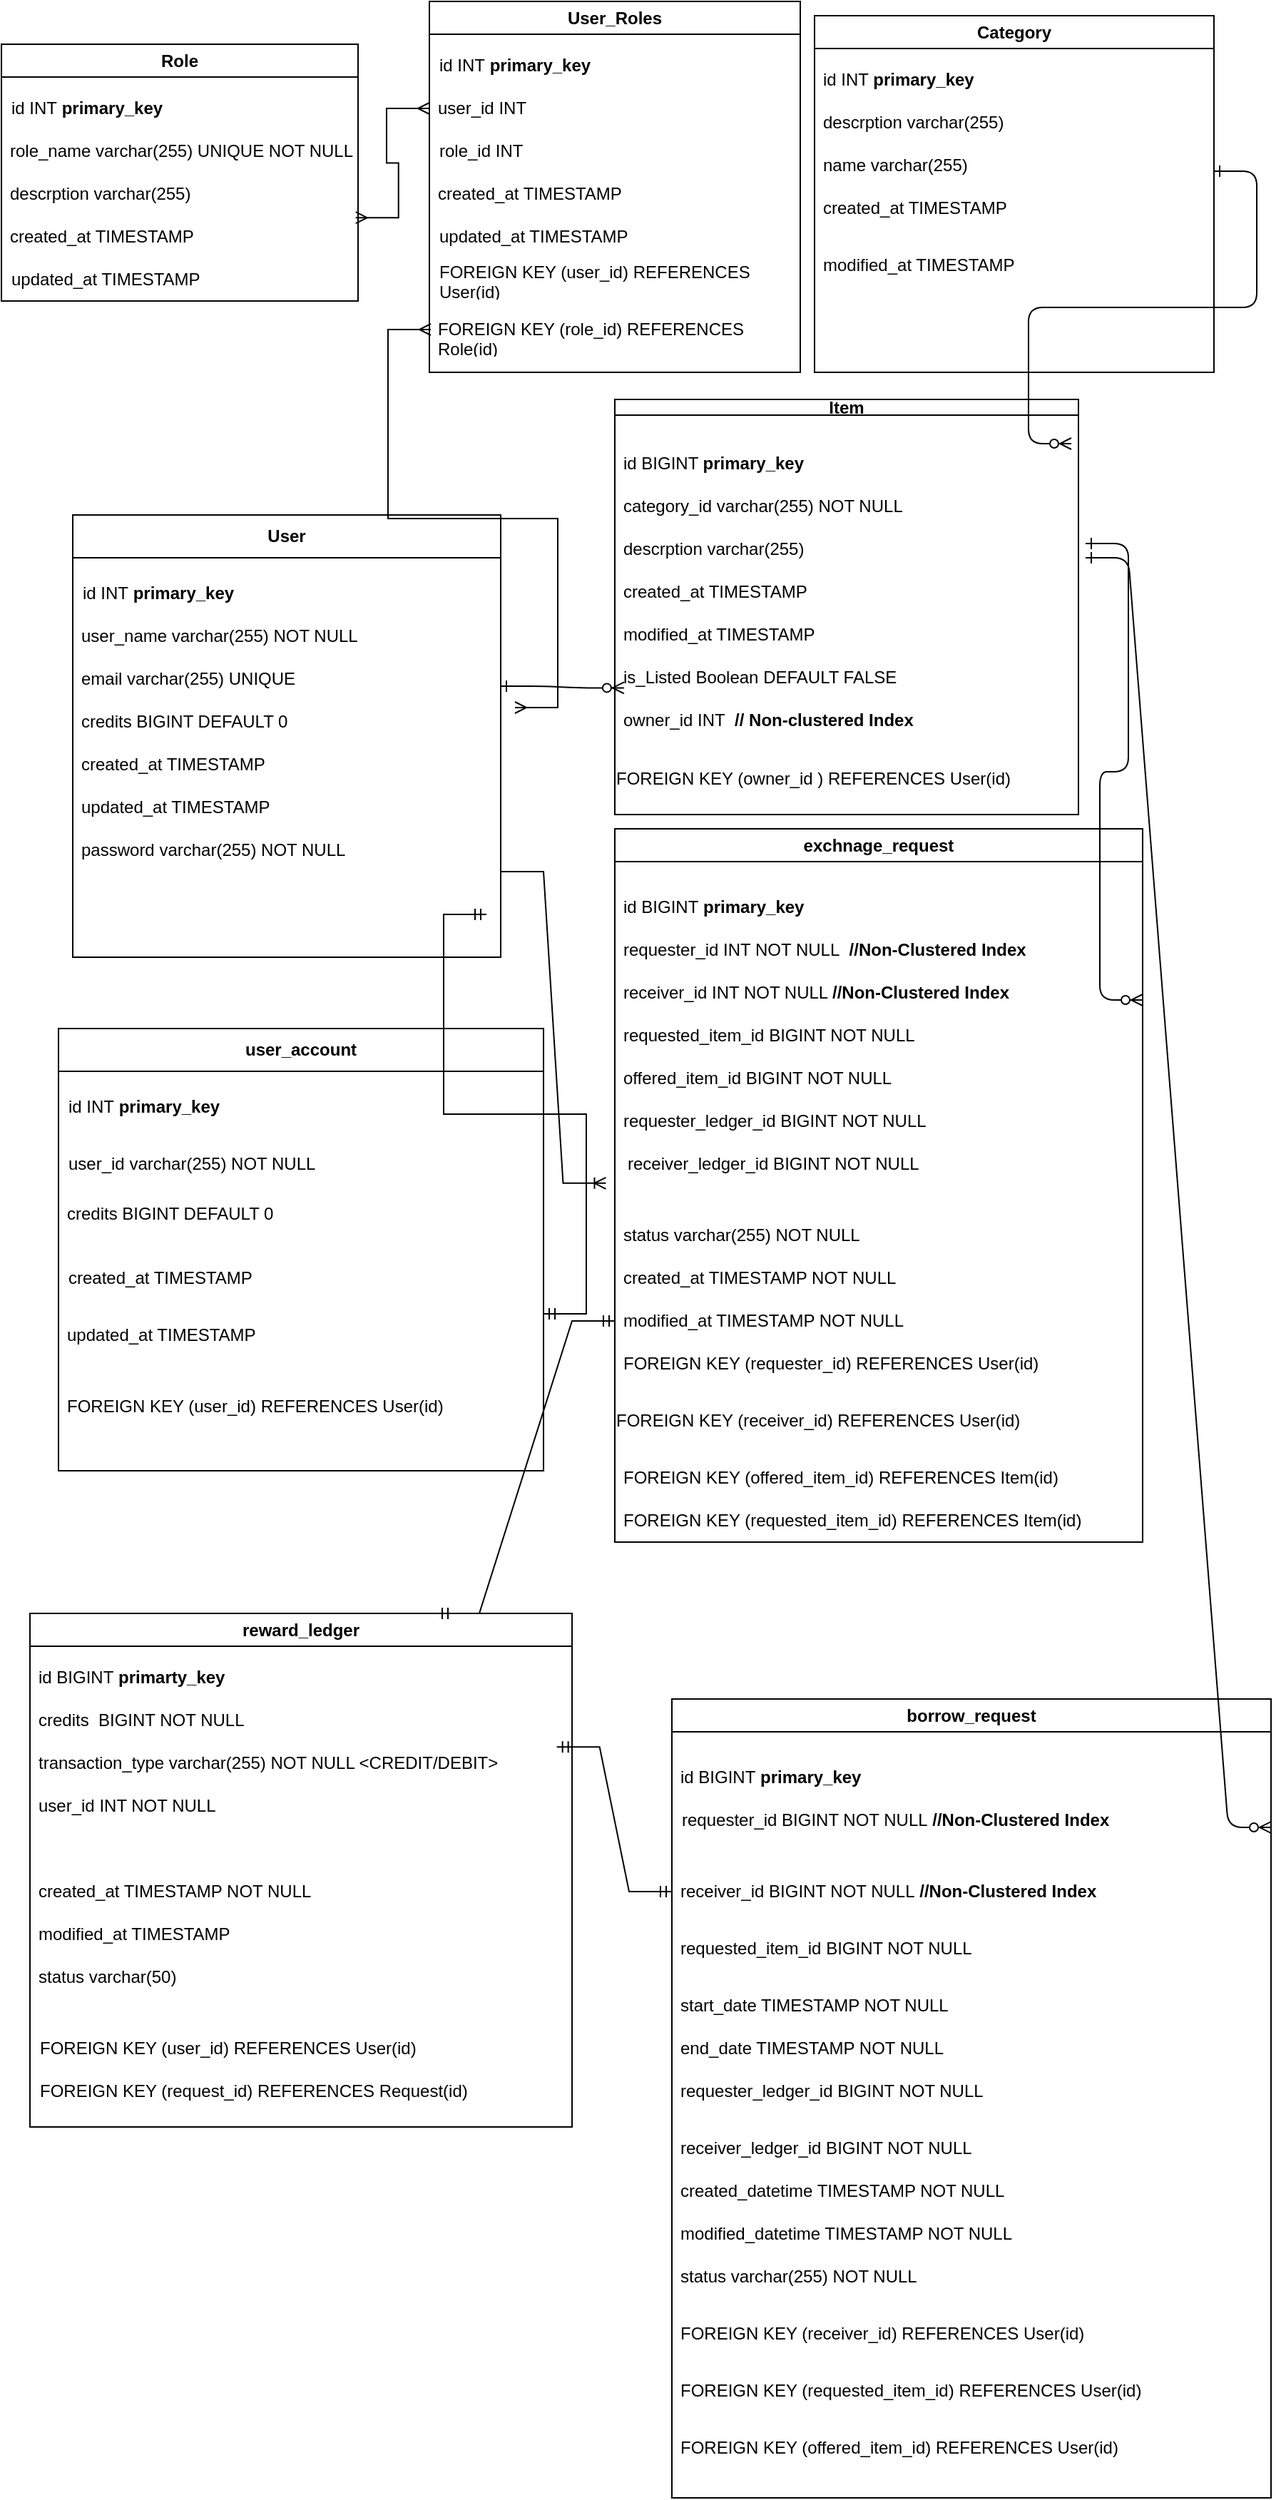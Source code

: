 <mxfile version="24.2.5" type="github" pages="4">
  <diagram id="R2lEEEUBdFMjLlhIrx00" name="Db schema">
    <mxGraphModel dx="1002" dy="569" grid="1" gridSize="10" guides="1" tooltips="1" connect="1" arrows="1" fold="1" page="1" pageScale="1" pageWidth="1100" pageHeight="1700" math="0" shadow="0" extFonts="Permanent Marker^https://fonts.googleapis.com/css?family=Permanent+Marker">
      <root>
        <mxCell id="0" />
        <mxCell id="1" parent="0" />
        <mxCell id="C-vyLk0tnHw3VtMMgP7b-1" value="" style="edgeStyle=entityRelationEdgeStyle;endArrow=ERzeroToMany;startArrow=ERone;endFill=1;startFill=0;entryX=0.023;entryY=0.74;entryDx=0;entryDy=0;entryPerimeter=0;" parent="1" target="m6uwBS9xgvOjHdItZlUL-43" edge="1">
          <mxGeometry width="100" height="100" relative="1" as="geometry">
            <mxPoint x="370" y="480" as="sourcePoint" />
            <mxPoint x="450" y="195" as="targetPoint" />
            <Array as="points">
              <mxPoint x="430" y="300" />
            </Array>
          </mxGeometry>
        </mxCell>
        <mxCell id="m6uwBS9xgvOjHdItZlUL-3" value="" style="shape=partialRectangle;overflow=hidden;connectable=0;fillColor=none;top=0;left=0;bottom=0;right=0;align=left;spacingLeft=6;" parent="1" vertex="1">
          <mxGeometry x="150" y="260" width="220" height="30" as="geometry">
            <mxRectangle width="220" height="30" as="alternateBounds" />
          </mxGeometry>
        </mxCell>
        <mxCell id="m6uwBS9xgvOjHdItZlUL-16" value="User" style="swimlane;whiteSpace=wrap;html=1;startSize=30;" parent="1" vertex="1">
          <mxGeometry x="70" y="360" width="300" height="310" as="geometry" />
        </mxCell>
        <mxCell id="m6uwBS9xgvOjHdItZlUL-17" value="id INT&amp;nbsp;&lt;b&gt;primary_key&lt;/b&gt;" style="text;strokeColor=none;fillColor=none;align=left;verticalAlign=middle;spacingLeft=4;spacingRight=4;overflow=hidden;points=[[0,0.5],[1,0.5]];portConstraint=eastwest;rotatable=0;whiteSpace=wrap;html=1;" parent="m6uwBS9xgvOjHdItZlUL-16" vertex="1">
          <mxGeometry x="1" y="40" width="200" height="30" as="geometry" />
        </mxCell>
        <mxCell id="m6uwBS9xgvOjHdItZlUL-19" value="email varchar(255) UNIQUE" style="text;strokeColor=none;fillColor=none;align=left;verticalAlign=middle;spacingLeft=4;spacingRight=4;overflow=hidden;points=[[0,0.5],[1,0.5]];portConstraint=eastwest;rotatable=0;whiteSpace=wrap;html=1;" parent="m6uwBS9xgvOjHdItZlUL-16" vertex="1">
          <mxGeometry y="100" width="280" height="30" as="geometry" />
        </mxCell>
        <mxCell id="m6uwBS9xgvOjHdItZlUL-20" value="credits BIGINT DEFAULT 0" style="text;strokeColor=none;fillColor=none;align=left;verticalAlign=middle;spacingLeft=4;spacingRight=4;overflow=hidden;points=[[0,0.5],[1,0.5]];portConstraint=eastwest;rotatable=0;whiteSpace=wrap;html=1;" parent="m6uwBS9xgvOjHdItZlUL-16" vertex="1">
          <mxGeometry y="130" width="280" height="30" as="geometry" />
        </mxCell>
        <mxCell id="m6uwBS9xgvOjHdItZlUL-22" value="created_at TIMESTAMP" style="text;strokeColor=none;fillColor=none;align=left;verticalAlign=middle;spacingLeft=4;spacingRight=4;overflow=hidden;points=[[0,0.5],[1,0.5]];portConstraint=eastwest;rotatable=0;whiteSpace=wrap;html=1;" parent="m6uwBS9xgvOjHdItZlUL-16" vertex="1">
          <mxGeometry y="160" width="280" height="30" as="geometry" />
        </mxCell>
        <mxCell id="m6uwBS9xgvOjHdItZlUL-23" value="updated_at TIMESTAMP" style="text;strokeColor=none;fillColor=none;align=left;verticalAlign=middle;spacingLeft=4;spacingRight=4;overflow=hidden;points=[[0,0.5],[1,0.5]];portConstraint=eastwest;rotatable=0;whiteSpace=wrap;html=1;" parent="m6uwBS9xgvOjHdItZlUL-16" vertex="1">
          <mxGeometry y="190" width="280" height="30" as="geometry" />
        </mxCell>
        <mxCell id="m6uwBS9xgvOjHdItZlUL-44" value="password varchar(255) NOT NULL" style="text;strokeColor=none;fillColor=none;align=left;verticalAlign=middle;spacingLeft=4;spacingRight=4;overflow=hidden;points=[[0,0.5],[1,0.5]];portConstraint=eastwest;rotatable=0;whiteSpace=wrap;html=1;" parent="m6uwBS9xgvOjHdItZlUL-16" vertex="1">
          <mxGeometry y="220" width="280" height="30" as="geometry" />
        </mxCell>
        <mxCell id="5Ctdg9vAGgxBJX43Oz9I-4" value="user_name varchar(255) NOT NULL" style="text;strokeColor=none;fillColor=none;align=left;verticalAlign=middle;spacingLeft=4;spacingRight=4;overflow=hidden;points=[[0,0.5],[1,0.5]];portConstraint=eastwest;rotatable=0;whiteSpace=wrap;html=1;" parent="m6uwBS9xgvOjHdItZlUL-16" vertex="1">
          <mxGeometry y="70" width="260" height="30" as="geometry" />
        </mxCell>
        <mxCell id="m6uwBS9xgvOjHdItZlUL-36" value="Item" style="swimlane;whiteSpace=wrap;html=1;startSize=11;" parent="1" vertex="1">
          <mxGeometry x="450" y="279" width="325" height="291" as="geometry" />
        </mxCell>
        <mxCell id="m6uwBS9xgvOjHdItZlUL-38" value="id BIGINT &lt;b&gt;primary_key&lt;/b&gt;" style="text;strokeColor=none;fillColor=none;align=left;verticalAlign=middle;spacingLeft=4;spacingRight=4;overflow=hidden;points=[[0,0.5],[1,0.5]];portConstraint=eastwest;rotatable=0;whiteSpace=wrap;html=1;" parent="m6uwBS9xgvOjHdItZlUL-36" vertex="1">
          <mxGeometry y="30" width="280" height="30" as="geometry" />
        </mxCell>
        <mxCell id="m6uwBS9xgvOjHdItZlUL-39" value="category_id varchar(255) NOT NULL" style="text;strokeColor=none;fillColor=none;align=left;verticalAlign=middle;spacingLeft=4;spacingRight=4;overflow=hidden;points=[[0,0.5],[1,0.5]];portConstraint=eastwest;rotatable=0;whiteSpace=wrap;html=1;" parent="m6uwBS9xgvOjHdItZlUL-36" vertex="1">
          <mxGeometry y="60" width="250" height="30" as="geometry" />
        </mxCell>
        <mxCell id="m6uwBS9xgvOjHdItZlUL-40" value="descrption varchar(255)" style="text;strokeColor=none;fillColor=none;align=left;verticalAlign=middle;spacingLeft=4;spacingRight=4;overflow=hidden;points=[[0,0.5],[1,0.5]];portConstraint=eastwest;rotatable=0;whiteSpace=wrap;html=1;" parent="m6uwBS9xgvOjHdItZlUL-36" vertex="1">
          <mxGeometry y="90" width="270" height="30" as="geometry" />
        </mxCell>
        <mxCell id="m6uwBS9xgvOjHdItZlUL-41" value="created_at TIMESTAMP" style="text;strokeColor=none;fillColor=none;align=left;verticalAlign=middle;spacingLeft=4;spacingRight=4;overflow=hidden;points=[[0,0.5],[1,0.5]];portConstraint=eastwest;rotatable=0;whiteSpace=wrap;html=1;" parent="m6uwBS9xgvOjHdItZlUL-36" vertex="1">
          <mxGeometry y="120" width="280" height="30" as="geometry" />
        </mxCell>
        <mxCell id="m6uwBS9xgvOjHdItZlUL-42" value="modified_at TIMESTAMP" style="text;strokeColor=none;fillColor=none;align=left;verticalAlign=middle;spacingLeft=4;spacingRight=4;overflow=hidden;points=[[0,0.5],[1,0.5]];portConstraint=eastwest;rotatable=0;whiteSpace=wrap;html=1;" parent="m6uwBS9xgvOjHdItZlUL-36" vertex="1">
          <mxGeometry y="150" width="280" height="30" as="geometry" />
        </mxCell>
        <mxCell id="m6uwBS9xgvOjHdItZlUL-43" value="is_Listed Boolean DEFAULT FALSE" style="text;strokeColor=none;fillColor=none;align=left;verticalAlign=middle;spacingLeft=4;spacingRight=4;overflow=hidden;points=[[0,0.5],[1,0.5]];portConstraint=eastwest;rotatable=0;whiteSpace=wrap;html=1;" parent="m6uwBS9xgvOjHdItZlUL-36" vertex="1">
          <mxGeometry y="180" width="280" height="30" as="geometry" />
        </mxCell>
        <mxCell id="m6uwBS9xgvOjHdItZlUL-98" value="" style="edgeStyle=entityRelationEdgeStyle;endArrow=ERzeroToMany;startArrow=ERone;endFill=1;startFill=0;" parent="m6uwBS9xgvOjHdItZlUL-36" edge="1">
          <mxGeometry width="100" height="100" relative="1" as="geometry">
            <mxPoint x="420" y="-160" as="sourcePoint" />
            <mxPoint x="320" y="31" as="targetPoint" />
            <Array as="points">
              <mxPoint x="12.8" y="30" />
              <mxPoint x="172.8" />
              <mxPoint x="332.8" y="70" />
            </Array>
          </mxGeometry>
        </mxCell>
        <mxCell id="7aomlaTJVfskxxxe4qS9-1" value="owner_id INT&amp;nbsp; &lt;b&gt;// Non-clustered Index&lt;/b&gt;" style="text;strokeColor=none;fillColor=none;align=left;verticalAlign=middle;spacingLeft=4;spacingRight=4;overflow=hidden;points=[[0,0.5],[1,0.5]];portConstraint=eastwest;rotatable=0;whiteSpace=wrap;html=1;" parent="m6uwBS9xgvOjHdItZlUL-36" vertex="1">
          <mxGeometry y="210" width="280" height="30" as="geometry" />
        </mxCell>
        <mxCell id="7aomlaTJVfskxxxe4qS9-2" value="FOREIGN KEY (owner_id&amp;nbsp;) REFERENCES User(id)" style="text;strokeColor=none;fillColor=none;align=left;verticalAlign=middle;spacingLeft=4;spacingRight=4;overflow=hidden;points=[[0,0.5],[1,0.5]];portConstraint=eastwest;rotatable=0;whiteSpace=wrap;html=1;" parent="m6uwBS9xgvOjHdItZlUL-36" vertex="1">
          <mxGeometry x="-5" y="251" width="330" height="30" as="geometry" />
        </mxCell>
        <mxCell id="m6uwBS9xgvOjHdItZlUL-46" value="exchnage_request" style="swimlane;whiteSpace=wrap;html=1;startSize=23;" parent="1" vertex="1">
          <mxGeometry x="450" y="580" width="370" height="500" as="geometry" />
        </mxCell>
        <mxCell id="m6uwBS9xgvOjHdItZlUL-53" value="id BIGINT&amp;nbsp;&lt;b&gt;primary_key&lt;/b&gt;" style="text;strokeColor=none;fillColor=none;align=left;verticalAlign=middle;spacingLeft=4;spacingRight=4;overflow=hidden;points=[[0,0.5],[1,0.5]];portConstraint=eastwest;rotatable=0;whiteSpace=wrap;html=1;" parent="m6uwBS9xgvOjHdItZlUL-46" vertex="1">
          <mxGeometry y="40" width="280" height="30" as="geometry" />
        </mxCell>
        <mxCell id="m6uwBS9xgvOjHdItZlUL-54" value="requester_id INT NOT NULL&amp;nbsp;&amp;nbsp;&lt;b&gt;//Non-Clustered Index&lt;/b&gt;&lt;span style=&quot;color: rgba(0, 0, 0, 0); font-family: monospace; font-size: 0px; text-wrap: nowrap;&quot;&gt;%3CmxGraphModel%3E%3Croot%3E%3CmxCell%20id%3D%220%22%2F%3E%3CmxCell%20id%3D%221%22%20parent%3D%220%22%2F%3E%3CmxCell%20id%3D%222%22%20value%3D%22FOREIGN%20KEY%20(offered_item_id)%20REFERENCES%20User(id)%22%20style%3D%22text%3BstrokeColor%3Dnone%3BfillColor%3Dnone%3Balign%3Dleft%3BverticalAlign%3Dmiddle%3BspacingLeft%3D4%3BspacingRight%3D4%3Boverflow%3Dhidden%3Bpoints%3D%5B%5B0%2C0.5%5D%2C%5B1%2C0.5%5D%5D%3BportConstraint%3Deastwest%3Brotatable%3D0%3BwhiteSpace%3Dwrap%3Bhtml%3D1%3B%22%20vertex%3D%221%22%20parent%3D%221%22%3E%3CmxGeometry%20x%3D%22450%22%20y%3D%221050%22%20width%3D%22330%22%20height%3D%2230%22%20as%3D%22geometry%22%2F%3E%3C%2FmxCell%3E%3C%2Froot%3E%3C%2FmxGraphModel%3E //&amp;nbsp; &amp;nbsp;&amp;nbsp;&lt;/span&gt;" style="text;strokeColor=none;fillColor=none;align=left;verticalAlign=middle;spacingLeft=4;spacingRight=4;overflow=hidden;points=[[0,0.5],[1,0.5]];portConstraint=eastwest;rotatable=0;whiteSpace=wrap;html=1;" parent="m6uwBS9xgvOjHdItZlUL-46" vertex="1">
          <mxGeometry y="70" width="370" height="30" as="geometry" />
        </mxCell>
        <mxCell id="m6uwBS9xgvOjHdItZlUL-55" value="receiver_id INT NOT NULL &lt;b&gt;//Non-Clustered Index&lt;/b&gt;" style="text;strokeColor=none;fillColor=none;align=left;verticalAlign=middle;spacingLeft=4;spacingRight=4;overflow=hidden;points=[[0,0.5],[1,0.5]];portConstraint=eastwest;rotatable=0;whiteSpace=wrap;html=1;" parent="m6uwBS9xgvOjHdItZlUL-46" vertex="1">
          <mxGeometry y="100" width="330" height="30" as="geometry" />
        </mxCell>
        <mxCell id="m6uwBS9xgvOjHdItZlUL-56" value="requested_item_id BIGINT NOT NULL" style="text;strokeColor=none;fillColor=none;align=left;verticalAlign=middle;spacingLeft=4;spacingRight=4;overflow=hidden;points=[[0,0.5],[1,0.5]];portConstraint=eastwest;rotatable=0;whiteSpace=wrap;html=1;" parent="m6uwBS9xgvOjHdItZlUL-46" vertex="1">
          <mxGeometry y="130" width="330" height="30" as="geometry" />
        </mxCell>
        <mxCell id="m6uwBS9xgvOjHdItZlUL-57" value="offered_item_id BIGINT NOT NULL" style="text;strokeColor=none;fillColor=none;align=left;verticalAlign=middle;spacingLeft=4;spacingRight=4;overflow=hidden;points=[[0,0.5],[1,0.5]];portConstraint=eastwest;rotatable=0;whiteSpace=wrap;html=1;" parent="m6uwBS9xgvOjHdItZlUL-46" vertex="1">
          <mxGeometry y="160" width="270" height="30" as="geometry" />
        </mxCell>
        <mxCell id="m6uwBS9xgvOjHdItZlUL-58" value="created_at TIMESTAMP NOT NULL" style="text;strokeColor=none;fillColor=none;align=left;verticalAlign=middle;spacingLeft=4;spacingRight=4;overflow=hidden;points=[[0,0.5],[1,0.5]];portConstraint=eastwest;rotatable=0;whiteSpace=wrap;html=1;" parent="m6uwBS9xgvOjHdItZlUL-46" vertex="1">
          <mxGeometry y="300" width="360" height="30" as="geometry" />
        </mxCell>
        <mxCell id="m6uwBS9xgvOjHdItZlUL-59" value="modified_at TIMESTAMP NOT NULL" style="text;strokeColor=none;fillColor=none;align=left;verticalAlign=middle;spacingLeft=4;spacingRight=4;overflow=hidden;points=[[0,0.5],[1,0.5]];portConstraint=eastwest;rotatable=0;whiteSpace=wrap;html=1;" parent="m6uwBS9xgvOjHdItZlUL-46" vertex="1">
          <mxGeometry y="330" width="370" height="30" as="geometry" />
        </mxCell>
        <mxCell id="m6uwBS9xgvOjHdItZlUL-60" value="FOREIGN KEY (requester_id) REFERENCES User(id)" style="text;strokeColor=none;fillColor=none;align=left;verticalAlign=middle;spacingLeft=4;spacingRight=4;overflow=hidden;points=[[0,0.5],[1,0.5]];portConstraint=eastwest;rotatable=0;whiteSpace=wrap;html=1;" parent="m6uwBS9xgvOjHdItZlUL-46" vertex="1">
          <mxGeometry y="360" width="330" height="30" as="geometry" />
        </mxCell>
        <mxCell id="m6uwBS9xgvOjHdItZlUL-61" value="FOREIGN KEY (receiver_id) REFERENCES User(id)" style="text;strokeColor=none;fillColor=none;align=left;verticalAlign=middle;spacingLeft=4;spacingRight=4;overflow=hidden;points=[[0,0.5],[1,0.5]];portConstraint=eastwest;rotatable=0;whiteSpace=wrap;html=1;" parent="m6uwBS9xgvOjHdItZlUL-46" vertex="1">
          <mxGeometry x="-5" y="400" width="330" height="30" as="geometry" />
        </mxCell>
        <mxCell id="m6uwBS9xgvOjHdItZlUL-63" value="FOREIGN KEY (requested_item_id) REFERENCES Item(id)" style="text;strokeColor=none;fillColor=none;align=left;verticalAlign=middle;spacingLeft=4;spacingRight=4;overflow=hidden;points=[[0,0.5],[1,0.5]];portConstraint=eastwest;rotatable=0;whiteSpace=wrap;html=1;" parent="m6uwBS9xgvOjHdItZlUL-46" vertex="1">
          <mxGeometry y="470" width="370" height="30" as="geometry" />
        </mxCell>
        <mxCell id="m6uwBS9xgvOjHdItZlUL-66" value="status varchar(255) NOT NULL" style="text;strokeColor=none;fillColor=none;align=left;verticalAlign=middle;spacingLeft=4;spacingRight=4;overflow=hidden;points=[[0,0.5],[1,0.5]];portConstraint=eastwest;rotatable=0;whiteSpace=wrap;html=1;" parent="m6uwBS9xgvOjHdItZlUL-46" vertex="1">
          <mxGeometry y="270" width="350" height="30" as="geometry" />
        </mxCell>
        <mxCell id="5Ctdg9vAGgxBJX43Oz9I-35" value="requester_ledger_id BIGINT NOT NULL" style="text;strokeColor=none;fillColor=none;align=left;verticalAlign=middle;spacingLeft=4;spacingRight=4;overflow=hidden;points=[[0,0.5],[1,0.5]];portConstraint=eastwest;rotatable=0;whiteSpace=wrap;html=1;" parent="m6uwBS9xgvOjHdItZlUL-46" vertex="1">
          <mxGeometry y="190" width="270" height="30" as="geometry" />
        </mxCell>
        <mxCell id="5Ctdg9vAGgxBJX43Oz9I-37" value="receiver_ledger_id BIGINT NOT NULL" style="text;strokeColor=none;fillColor=none;align=left;verticalAlign=middle;spacingLeft=4;spacingRight=4;overflow=hidden;points=[[0,0.5],[1,0.5]];portConstraint=eastwest;rotatable=0;whiteSpace=wrap;html=1;" parent="m6uwBS9xgvOjHdItZlUL-46" vertex="1">
          <mxGeometry x="2.5" y="220" width="365" height="30" as="geometry" />
        </mxCell>
        <mxCell id="5Ctdg9vAGgxBJX43Oz9I-43" value="" style="edgeStyle=entityRelationEdgeStyle;fontSize=12;html=1;endArrow=ERoneToMany;rounded=0;entryX=-0.024;entryY=0.947;entryDx=0;entryDy=0;entryPerimeter=0;" parent="m6uwBS9xgvOjHdItZlUL-46" target="5Ctdg9vAGgxBJX43Oz9I-37" edge="1">
          <mxGeometry width="100" height="100" relative="1" as="geometry">
            <mxPoint x="-80" y="30" as="sourcePoint" />
            <mxPoint x="140" as="targetPoint" />
          </mxGeometry>
        </mxCell>
        <mxCell id="5Ctdg9vAGgxBJX43Oz9I-57" value="FOREIGN KEY (offered_item_id) REFERENCES Item(id)" style="text;strokeColor=none;fillColor=none;align=left;verticalAlign=middle;spacingLeft=4;spacingRight=4;overflow=hidden;points=[[0,0.5],[1,0.5]];portConstraint=eastwest;rotatable=0;whiteSpace=wrap;html=1;" parent="m6uwBS9xgvOjHdItZlUL-46" vertex="1">
          <mxGeometry y="440" width="330" height="30" as="geometry" />
        </mxCell>
        <mxCell id="m6uwBS9xgvOjHdItZlUL-64" value="" style="edgeStyle=entityRelationEdgeStyle;endArrow=ERzeroToMany;startArrow=ERone;endFill=1;startFill=0;" parent="1" edge="1">
          <mxGeometry width="100" height="100" relative="1" as="geometry">
            <mxPoint x="780" y="380" as="sourcePoint" />
            <mxPoint x="820" y="700" as="targetPoint" />
            <Array as="points">
              <mxPoint x="1170" y="267.5" />
            </Array>
          </mxGeometry>
        </mxCell>
        <mxCell id="m6uwBS9xgvOjHdItZlUL-65" value="reward_ledger" style="swimlane;whiteSpace=wrap;html=1;" parent="1" vertex="1">
          <mxGeometry x="40" y="1130" width="380" height="360" as="geometry" />
        </mxCell>
        <mxCell id="m6uwBS9xgvOjHdItZlUL-67" value="id BIGINT&amp;nbsp;&lt;b&gt;primarty_key&lt;/b&gt;" style="text;strokeColor=none;fillColor=none;align=left;verticalAlign=middle;spacingLeft=4;spacingRight=4;overflow=hidden;points=[[0,0.5],[1,0.5]];portConstraint=eastwest;rotatable=0;whiteSpace=wrap;html=1;" parent="m6uwBS9xgvOjHdItZlUL-65" vertex="1">
          <mxGeometry y="30" width="280" height="30" as="geometry" />
        </mxCell>
        <mxCell id="m6uwBS9xgvOjHdItZlUL-68" value="credits&amp;nbsp; BIGINT NOT NULL" style="text;strokeColor=none;fillColor=none;align=left;verticalAlign=middle;spacingLeft=4;spacingRight=4;overflow=hidden;points=[[0,0.5],[1,0.5]];portConstraint=eastwest;rotatable=0;whiteSpace=wrap;html=1;" parent="m6uwBS9xgvOjHdItZlUL-65" vertex="1">
          <mxGeometry y="60" width="320" height="30" as="geometry" />
        </mxCell>
        <mxCell id="m6uwBS9xgvOjHdItZlUL-69" value="transaction_type varchar(255) NOT NULL &amp;lt;CREDIT/DEBIT&amp;gt;" style="text;strokeColor=none;fillColor=none;align=left;verticalAlign=middle;spacingLeft=4;spacingRight=4;overflow=hidden;points=[[0,0.5],[1,0.5]];portConstraint=eastwest;rotatable=0;whiteSpace=wrap;html=1;" parent="m6uwBS9xgvOjHdItZlUL-65" vertex="1">
          <mxGeometry y="90" width="390" height="30" as="geometry" />
        </mxCell>
        <mxCell id="m6uwBS9xgvOjHdItZlUL-70" value="user_id INT NOT NULL" style="text;strokeColor=none;fillColor=none;align=left;verticalAlign=middle;spacingLeft=4;spacingRight=4;overflow=hidden;points=[[0,0.5],[1,0.5]];portConstraint=eastwest;rotatable=0;whiteSpace=wrap;html=1;" parent="m6uwBS9xgvOjHdItZlUL-65" vertex="1">
          <mxGeometry y="120" width="410" height="30" as="geometry" />
        </mxCell>
        <mxCell id="m6uwBS9xgvOjHdItZlUL-71" value="FOREIGN KEY (user_id) REFERENCES User(id)" style="text;strokeColor=none;fillColor=none;align=left;verticalAlign=middle;spacingLeft=4;spacingRight=4;overflow=hidden;points=[[0,0.5],[1,0.5]];portConstraint=eastwest;rotatable=0;whiteSpace=wrap;html=1;" parent="m6uwBS9xgvOjHdItZlUL-65" vertex="1">
          <mxGeometry x="1" y="290" width="400" height="30" as="geometry" />
        </mxCell>
        <mxCell id="m6uwBS9xgvOjHdItZlUL-85" value="FOREIGN KEY (request_id) REFERENCES Request(id)" style="text;strokeColor=none;fillColor=none;align=left;verticalAlign=middle;spacingLeft=4;spacingRight=4;overflow=hidden;points=[[0,0.5],[1,0.5]];portConstraint=eastwest;rotatable=0;whiteSpace=wrap;html=1;" parent="m6uwBS9xgvOjHdItZlUL-65" vertex="1">
          <mxGeometry x="1" y="320" width="400" height="30" as="geometry" />
        </mxCell>
        <mxCell id="m6uwBS9xgvOjHdItZlUL-92" value="created_at TIMESTAMP NOT NULL" style="text;strokeColor=none;fillColor=none;align=left;verticalAlign=middle;spacingLeft=4;spacingRight=4;overflow=hidden;points=[[0,0.5],[1,0.5]];portConstraint=eastwest;rotatable=0;whiteSpace=wrap;html=1;" parent="m6uwBS9xgvOjHdItZlUL-65" vertex="1">
          <mxGeometry y="180" width="280" height="30" as="geometry" />
        </mxCell>
        <mxCell id="m6uwBS9xgvOjHdItZlUL-93" value="modified_at TIMESTAMP" style="text;strokeColor=none;fillColor=none;align=left;verticalAlign=middle;spacingLeft=4;spacingRight=4;overflow=hidden;points=[[0,0.5],[1,0.5]];portConstraint=eastwest;rotatable=0;whiteSpace=wrap;html=1;" parent="m6uwBS9xgvOjHdItZlUL-65" vertex="1">
          <mxGeometry y="210" width="280" height="30" as="geometry" />
        </mxCell>
        <mxCell id="yyBVmceRX0PXl4SYSAtz-1" value="status varchar(50)" style="text;strokeColor=none;fillColor=none;align=left;verticalAlign=middle;spacingLeft=4;spacingRight=4;overflow=hidden;points=[[0,0.5],[1,0.5]];portConstraint=eastwest;rotatable=0;whiteSpace=wrap;html=1;" parent="m6uwBS9xgvOjHdItZlUL-65" vertex="1">
          <mxGeometry y="240" width="380" height="30" as="geometry" />
        </mxCell>
        <mxCell id="m6uwBS9xgvOjHdItZlUL-88" value="Category" style="swimlane;whiteSpace=wrap;html=1;" parent="1" vertex="1">
          <mxGeometry x="590" y="10" width="280" height="250" as="geometry" />
        </mxCell>
        <mxCell id="m6uwBS9xgvOjHdItZlUL-89" value="id INT &lt;b&gt;primary_key&lt;/b&gt;" style="text;strokeColor=none;fillColor=none;align=left;verticalAlign=middle;spacingLeft=4;spacingRight=4;overflow=hidden;points=[[0,0.5],[1,0.5]];portConstraint=eastwest;rotatable=0;whiteSpace=wrap;html=1;" parent="m6uwBS9xgvOjHdItZlUL-88" vertex="1">
          <mxGeometry y="30" width="140" height="30" as="geometry" />
        </mxCell>
        <mxCell id="m6uwBS9xgvOjHdItZlUL-91" value="descrption varchar(255)" style="text;strokeColor=none;fillColor=none;align=left;verticalAlign=middle;spacingLeft=4;spacingRight=4;overflow=hidden;points=[[0,0.5],[1,0.5]];portConstraint=eastwest;rotatable=0;whiteSpace=wrap;html=1;" parent="m6uwBS9xgvOjHdItZlUL-88" vertex="1">
          <mxGeometry y="60" width="200" height="30" as="geometry" />
        </mxCell>
        <mxCell id="m6uwBS9xgvOjHdItZlUL-95" value="name varchar(255)" style="text;strokeColor=none;fillColor=none;align=left;verticalAlign=middle;spacingLeft=4;spacingRight=4;overflow=hidden;points=[[0,0.5],[1,0.5]];portConstraint=eastwest;rotatable=0;whiteSpace=wrap;html=1;" parent="m6uwBS9xgvOjHdItZlUL-88" vertex="1">
          <mxGeometry y="90" width="200" height="30" as="geometry" />
        </mxCell>
        <mxCell id="m6uwBS9xgvOjHdItZlUL-96" value="created_at TIMESTAMP" style="text;strokeColor=none;fillColor=none;align=left;verticalAlign=middle;spacingLeft=4;spacingRight=4;overflow=hidden;points=[[0,0.5],[1,0.5]];portConstraint=eastwest;rotatable=0;whiteSpace=wrap;html=1;" parent="m6uwBS9xgvOjHdItZlUL-88" vertex="1">
          <mxGeometry y="120" width="280" height="30" as="geometry" />
        </mxCell>
        <mxCell id="m6uwBS9xgvOjHdItZlUL-97" value="modified_at TIMESTAMP" style="text;strokeColor=none;fillColor=none;align=left;verticalAlign=middle;spacingLeft=4;spacingRight=4;overflow=hidden;points=[[0,0.5],[1,0.5]];portConstraint=eastwest;rotatable=0;whiteSpace=wrap;html=1;" parent="m6uwBS9xgvOjHdItZlUL-88" vertex="1">
          <mxGeometry y="160" width="280" height="30" as="geometry" />
        </mxCell>
        <mxCell id="5Ctdg9vAGgxBJX43Oz9I-1" value="Role" style="swimlane;whiteSpace=wrap;html=1;" parent="1" vertex="1">
          <mxGeometry x="20" y="30" width="250" height="180" as="geometry" />
        </mxCell>
        <mxCell id="5Ctdg9vAGgxBJX43Oz9I-2" value="id INT&amp;nbsp;&lt;b&gt;primary_key&lt;/b&gt;" style="text;strokeColor=none;fillColor=none;align=left;verticalAlign=middle;spacingLeft=4;spacingRight=4;overflow=hidden;points=[[0,0.5],[1,0.5]];portConstraint=eastwest;rotatable=0;whiteSpace=wrap;html=1;" parent="5Ctdg9vAGgxBJX43Oz9I-1" vertex="1">
          <mxGeometry x="1" y="30" width="200" height="30" as="geometry" />
        </mxCell>
        <mxCell id="m6uwBS9xgvOjHdItZlUL-18" value="role_name varchar(255) UNIQUE NOT NULL" style="text;strokeColor=none;fillColor=none;align=left;verticalAlign=middle;spacingLeft=4;spacingRight=4;overflow=hidden;points=[[0,0.5],[1,0.5]];portConstraint=eastwest;rotatable=0;whiteSpace=wrap;html=1;" parent="5Ctdg9vAGgxBJX43Oz9I-1" vertex="1">
          <mxGeometry y="60" width="260" height="30" as="geometry" />
        </mxCell>
        <mxCell id="5Ctdg9vAGgxBJX43Oz9I-3" value="descrption varchar(255)" style="text;strokeColor=none;fillColor=none;align=left;verticalAlign=middle;spacingLeft=4;spacingRight=4;overflow=hidden;points=[[0,0.5],[1,0.5]];portConstraint=eastwest;rotatable=0;whiteSpace=wrap;html=1;" parent="5Ctdg9vAGgxBJX43Oz9I-1" vertex="1">
          <mxGeometry y="90" width="270" height="30" as="geometry" />
        </mxCell>
        <mxCell id="5Ctdg9vAGgxBJX43Oz9I-5" value="created_at TIMESTAMP" style="text;strokeColor=none;fillColor=none;align=left;verticalAlign=middle;spacingLeft=4;spacingRight=4;overflow=hidden;points=[[0,0.5],[1,0.5]];portConstraint=eastwest;rotatable=0;whiteSpace=wrap;html=1;" parent="5Ctdg9vAGgxBJX43Oz9I-1" vertex="1">
          <mxGeometry y="120" width="280" height="30" as="geometry" />
        </mxCell>
        <mxCell id="5Ctdg9vAGgxBJX43Oz9I-6" value="updated_at TIMESTAMP" style="text;strokeColor=none;fillColor=none;align=left;verticalAlign=middle;spacingLeft=4;spacingRight=4;overflow=hidden;points=[[0,0.5],[1,0.5]];portConstraint=eastwest;rotatable=0;whiteSpace=wrap;html=1;" parent="5Ctdg9vAGgxBJX43Oz9I-1" vertex="1">
          <mxGeometry x="1" y="150" width="249" height="30" as="geometry" />
        </mxCell>
        <mxCell id="5Ctdg9vAGgxBJX43Oz9I-7" value="User_Roles" style="swimlane;whiteSpace=wrap;html=1;" parent="1" vertex="1">
          <mxGeometry x="320" width="260" height="260" as="geometry" />
        </mxCell>
        <mxCell id="5Ctdg9vAGgxBJX43Oz9I-8" value="id INT&amp;nbsp;&lt;b&gt;primary_key&lt;/b&gt;" style="text;strokeColor=none;fillColor=none;align=left;verticalAlign=middle;spacingLeft=4;spacingRight=4;overflow=hidden;points=[[0,0.5],[1,0.5]];portConstraint=eastwest;rotatable=0;whiteSpace=wrap;html=1;" parent="5Ctdg9vAGgxBJX43Oz9I-7" vertex="1">
          <mxGeometry x="1" y="30" width="200" height="30" as="geometry" />
        </mxCell>
        <mxCell id="5Ctdg9vAGgxBJX43Oz9I-11" value="created_at TIMESTAMP" style="text;strokeColor=none;fillColor=none;align=left;verticalAlign=middle;spacingLeft=4;spacingRight=4;overflow=hidden;points=[[0,0.5],[1,0.5]];portConstraint=eastwest;rotatable=0;whiteSpace=wrap;html=1;" parent="5Ctdg9vAGgxBJX43Oz9I-7" vertex="1">
          <mxGeometry y="120" width="280" height="30" as="geometry" />
        </mxCell>
        <mxCell id="5Ctdg9vAGgxBJX43Oz9I-12" value="updated_at TIMESTAMP" style="text;strokeColor=none;fillColor=none;align=left;verticalAlign=middle;spacingLeft=4;spacingRight=4;overflow=hidden;points=[[0,0.5],[1,0.5]];portConstraint=eastwest;rotatable=0;whiteSpace=wrap;html=1;" parent="5Ctdg9vAGgxBJX43Oz9I-7" vertex="1">
          <mxGeometry x="1" y="150" width="239" height="30" as="geometry" />
        </mxCell>
        <mxCell id="5Ctdg9vAGgxBJX43Oz9I-13" value="user_id INT" style="text;strokeColor=none;fillColor=none;align=left;verticalAlign=middle;spacingLeft=4;spacingRight=4;overflow=hidden;points=[[0,0.5],[1,0.5]];portConstraint=eastwest;rotatable=0;whiteSpace=wrap;html=1;" parent="5Ctdg9vAGgxBJX43Oz9I-7" vertex="1">
          <mxGeometry y="60" width="200" height="30" as="geometry" />
        </mxCell>
        <mxCell id="5Ctdg9vAGgxBJX43Oz9I-14" value="role_id INT" style="text;strokeColor=none;fillColor=none;align=left;verticalAlign=middle;spacingLeft=4;spacingRight=4;overflow=hidden;points=[[0,0.5],[1,0.5]];portConstraint=eastwest;rotatable=0;whiteSpace=wrap;html=1;" parent="5Ctdg9vAGgxBJX43Oz9I-7" vertex="1">
          <mxGeometry x="1" y="90" width="200" height="30" as="geometry" />
        </mxCell>
        <mxCell id="5Ctdg9vAGgxBJX43Oz9I-16" value="" style="edgeStyle=entityRelationEdgeStyle;fontSize=12;html=1;endArrow=ERmany;startArrow=ERmany;rounded=0;entryX=0;entryY=0.5;entryDx=0;entryDy=0;" parent="5Ctdg9vAGgxBJX43Oz9I-7" edge="1">
          <mxGeometry width="100" height="100" relative="1" as="geometry">
            <mxPoint x="60" y="495" as="sourcePoint" />
            <mxPoint x="1" y="230" as="targetPoint" />
          </mxGeometry>
        </mxCell>
        <mxCell id="5Ctdg9vAGgxBJX43Oz9I-17" value="FOREIGN KEY (user_id) REFERENCES User(id)" style="text;strokeColor=none;fillColor=none;align=left;verticalAlign=middle;spacingLeft=4;spacingRight=4;overflow=hidden;points=[[0,0.5],[1,0.5]];portConstraint=eastwest;rotatable=0;whiteSpace=wrap;html=1;" parent="5Ctdg9vAGgxBJX43Oz9I-7" vertex="1">
          <mxGeometry x="1" y="180" width="259" height="30" as="geometry" />
        </mxCell>
        <mxCell id="5Ctdg9vAGgxBJX43Oz9I-18" value="FOREIGN KEY (role_id) REFERENCES Role(id)" style="text;strokeColor=none;fillColor=none;align=left;verticalAlign=middle;spacingLeft=4;spacingRight=4;overflow=hidden;points=[[0,0.5],[1,0.5]];portConstraint=eastwest;rotatable=0;whiteSpace=wrap;html=1;" parent="5Ctdg9vAGgxBJX43Oz9I-7" vertex="1">
          <mxGeometry y="220" width="259" height="30" as="geometry" />
        </mxCell>
        <mxCell id="5Ctdg9vAGgxBJX43Oz9I-15" value="" style="edgeStyle=entityRelationEdgeStyle;fontSize=12;html=1;endArrow=ERmany;startArrow=ERmany;rounded=0;entryX=0;entryY=0.5;entryDx=0;entryDy=0;exitX=0.887;exitY=0.053;exitDx=0;exitDy=0;exitPerimeter=0;" parent="1" source="5Ctdg9vAGgxBJX43Oz9I-5" target="5Ctdg9vAGgxBJX43Oz9I-13" edge="1">
          <mxGeometry width="100" height="100" relative="1" as="geometry">
            <mxPoint x="460" y="240" as="sourcePoint" />
            <mxPoint x="560" y="140" as="targetPoint" />
          </mxGeometry>
        </mxCell>
        <mxCell id="5Ctdg9vAGgxBJX43Oz9I-20" value="borrow_request" style="swimlane;whiteSpace=wrap;html=1;startSize=23;" parent="1" vertex="1">
          <mxGeometry x="490" y="1190" width="420" height="560" as="geometry" />
        </mxCell>
        <mxCell id="5Ctdg9vAGgxBJX43Oz9I-21" value="id BIGINT&amp;nbsp;&lt;b&gt;primary_key&lt;/b&gt;" style="text;strokeColor=none;fillColor=none;align=left;verticalAlign=middle;spacingLeft=4;spacingRight=4;overflow=hidden;points=[[0,0.5],[1,0.5]];portConstraint=eastwest;rotatable=0;whiteSpace=wrap;html=1;" parent="5Ctdg9vAGgxBJX43Oz9I-20" vertex="1">
          <mxGeometry y="40" width="280" height="30" as="geometry" />
        </mxCell>
        <mxCell id="5Ctdg9vAGgxBJX43Oz9I-22" value="requester_id BIGINT NOT NULL&amp;nbsp;&lt;span style=&quot;color: rgba(0, 0, 0, 0); font-family: monospace; font-size: 0px; text-wrap: nowrap;&quot;&gt;%3CmxGraphModel%3E%3Croot%3E%3CmxCell%20id%3D%220%22%2F%3E%3CmxCell%20id%3D%221%22%20parent%3D%220%22%2F%3E%3CmxCell%20id%3D%222%22%20value%3D%22FOREIGN%20KEY%20(offered_item_id)%20REFERENCES%20User(id)%22%20style%3D%22text%3BstrokeColor%3Dnone%3BfillColor%3Dnone%3Balign%3Dleft%3BverticalAlign%3Dmiddle%3BspacingLeft%3D4%3BspacingRight%3D4%3Boverflow%3Dhidden%3Bpoints%3D%5B%5B0%2C0.5%5D%2C%5B1%2C0.5%5D%5D%3BportConstraint%3Deastwest%3Brotatable%3D0%3BwhiteSpace%3Dwrap%3Bhtml%3D1%3B%22%20vertex%3D%221%22%20parent%3D%221%22%3E%3CmxGeometry%20x%3D%22450%22%20y%3D%221050%22%20width%3D%22330%22%20height%3D%2230%22%20as%3D%22geometry%22%2F%3E%3C%2FmxCell%3E%3C%2Froot%3E%3C%2FmxGraphModel%3E&lt;/span&gt;&lt;span style=&quot;color: rgba(0, 0, 0, 0); font-family: monospace; font-size: 0px; text-wrap: nowrap;&quot;&gt;%3CmxGraphModel%3E%3Croot%3E%3CmxCell%20id%3D%220%22%2F%3E%3CmxCell%20id%3D%221%22%20parent%3D%220%22%2F%3E%3CmxCell%20id%3D%222%22%20value%3D%22FOREIGN%20KEY%20(offered_item_id)%20REFERENCES%20User(id)%22%20style%3D%22text%3BstrokeColor%3Dnone%3BfillColor%3Dnone%3Balign%3Dleft%3BverticalAlign%3Dmiddle%3BspacingLeft%3D4%3BspacingRight%3D4%3Boverflow%3Dhidden%3Bpoints%3D%5B%5B0%2C0.5%5D%2C%5B1%2C0.5%5D%5D%3BportConstraint%3Deastwest%3Brotatable%3D0%3BwhiteSpace%3Dwrap%3Bhtml%3D1%3B%22%20vertex%3D%221%22%20parent%3D%221%22%3E%3CmxGeometry%20x%3D%22450%22%20y%3D%221050%22%20width%3D%22330%22%20height%3D%2230%22%20as%3D%22geometry%22%2F%3E%3C%2FmxCell%3E%3C%2Froot%3E%3C%2FmxGraphModel%3E&lt;/span&gt;&lt;b&gt;//Non-Clustered Index&lt;/b&gt;" style="text;strokeColor=none;fillColor=none;align=left;verticalAlign=middle;spacingLeft=4;spacingRight=4;overflow=hidden;points=[[0,0.5],[1,0.5]];portConstraint=eastwest;rotatable=0;whiteSpace=wrap;html=1;" parent="5Ctdg9vAGgxBJX43Oz9I-20" vertex="1">
          <mxGeometry x="1" y="70" width="339" height="30" as="geometry" />
        </mxCell>
        <mxCell id="5Ctdg9vAGgxBJX43Oz9I-23" value="receiver_id BIGINT NOT NULL&amp;nbsp;&lt;b&gt;//Non-Clustered Index&lt;/b&gt;" style="text;strokeColor=none;fillColor=none;align=left;verticalAlign=middle;spacingLeft=4;spacingRight=4;overflow=hidden;points=[[0,0.5],[1,0.5]];portConstraint=eastwest;rotatable=0;whiteSpace=wrap;html=1;" parent="5Ctdg9vAGgxBJX43Oz9I-20" vertex="1">
          <mxGeometry y="120" width="420" height="30" as="geometry" />
        </mxCell>
        <mxCell id="5Ctdg9vAGgxBJX43Oz9I-24" value="requested_item_id BIGINT NOT NULL" style="text;strokeColor=none;fillColor=none;align=left;verticalAlign=middle;spacingLeft=4;spacingRight=4;overflow=hidden;points=[[0,0.5],[1,0.5]];portConstraint=eastwest;rotatable=0;whiteSpace=wrap;html=1;" parent="5Ctdg9vAGgxBJX43Oz9I-20" vertex="1">
          <mxGeometry y="160" width="420" height="30" as="geometry" />
        </mxCell>
        <mxCell id="5Ctdg9vAGgxBJX43Oz9I-26" value="created_datetime TIMESTAMP NOT NULL" style="text;strokeColor=none;fillColor=none;align=left;verticalAlign=middle;spacingLeft=4;spacingRight=4;overflow=hidden;points=[[0,0.5],[1,0.5]];portConstraint=eastwest;rotatable=0;whiteSpace=wrap;html=1;" parent="5Ctdg9vAGgxBJX43Oz9I-20" vertex="1">
          <mxGeometry y="330" width="280" height="30" as="geometry" />
        </mxCell>
        <mxCell id="5Ctdg9vAGgxBJX43Oz9I-27" value="modified_datetime TIMESTAMP NOT NULL" style="text;strokeColor=none;fillColor=none;align=left;verticalAlign=middle;spacingLeft=4;spacingRight=4;overflow=hidden;points=[[0,0.5],[1,0.5]];portConstraint=eastwest;rotatable=0;whiteSpace=wrap;html=1;" parent="5Ctdg9vAGgxBJX43Oz9I-20" vertex="1">
          <mxGeometry y="360" width="420" height="30" as="geometry" />
        </mxCell>
        <mxCell id="5Ctdg9vAGgxBJX43Oz9I-29" value="FOREIGN KEY (receiver_id) REFERENCES User(id)" style="text;strokeColor=none;fillColor=none;align=left;verticalAlign=middle;spacingLeft=4;spacingRight=4;overflow=hidden;points=[[0,0.5],[1,0.5]];portConstraint=eastwest;rotatable=0;whiteSpace=wrap;html=1;" parent="5Ctdg9vAGgxBJX43Oz9I-20" vertex="1">
          <mxGeometry y="430" width="410" height="30" as="geometry" />
        </mxCell>
        <mxCell id="5Ctdg9vAGgxBJX43Oz9I-30" value="FOREIGN KEY (requested_item_id) REFERENCES User(id)" style="text;strokeColor=none;fillColor=none;align=left;verticalAlign=middle;spacingLeft=4;spacingRight=4;overflow=hidden;points=[[0,0.5],[1,0.5]];portConstraint=eastwest;rotatable=0;whiteSpace=wrap;html=1;" parent="5Ctdg9vAGgxBJX43Oz9I-20" vertex="1">
          <mxGeometry y="470" width="410" height="30" as="geometry" />
        </mxCell>
        <mxCell id="5Ctdg9vAGgxBJX43Oz9I-31" value="FOREIGN KEY (offered_item_id) REFERENCES User(id)" style="text;strokeColor=none;fillColor=none;align=left;verticalAlign=middle;spacingLeft=4;spacingRight=4;overflow=hidden;points=[[0,0.5],[1,0.5]];portConstraint=eastwest;rotatable=0;whiteSpace=wrap;html=1;" parent="5Ctdg9vAGgxBJX43Oz9I-20" vertex="1">
          <mxGeometry y="510" width="410" height="30" as="geometry" />
        </mxCell>
        <mxCell id="5Ctdg9vAGgxBJX43Oz9I-32" value="status varchar(255) NOT NULL" style="text;strokeColor=none;fillColor=none;align=left;verticalAlign=middle;spacingLeft=4;spacingRight=4;overflow=hidden;points=[[0,0.5],[1,0.5]];portConstraint=eastwest;rotatable=0;whiteSpace=wrap;html=1;" parent="5Ctdg9vAGgxBJX43Oz9I-20" vertex="1">
          <mxGeometry y="390" width="410" height="30" as="geometry" />
        </mxCell>
        <mxCell id="5Ctdg9vAGgxBJX43Oz9I-33" value="start_date TIMESTAMP NOT NULL" style="text;strokeColor=none;fillColor=none;align=left;verticalAlign=middle;spacingLeft=4;spacingRight=4;overflow=hidden;points=[[0,0.5],[1,0.5]];portConstraint=eastwest;rotatable=0;whiteSpace=wrap;html=1;" parent="5Ctdg9vAGgxBJX43Oz9I-20" vertex="1">
          <mxGeometry y="200" width="420" height="30" as="geometry" />
        </mxCell>
        <mxCell id="5Ctdg9vAGgxBJX43Oz9I-34" value="end_date TIMESTAMP NOT NULL" style="text;strokeColor=none;fillColor=none;align=left;verticalAlign=middle;spacingLeft=4;spacingRight=4;overflow=hidden;points=[[0,0.5],[1,0.5]];portConstraint=eastwest;rotatable=0;whiteSpace=wrap;html=1;" parent="5Ctdg9vAGgxBJX43Oz9I-20" vertex="1">
          <mxGeometry y="230" width="420" height="30" as="geometry" />
        </mxCell>
        <mxCell id="5Ctdg9vAGgxBJX43Oz9I-40" value="requester_ledger_id BIGINT NOT NULL" style="text;strokeColor=none;fillColor=none;align=left;verticalAlign=middle;spacingLeft=4;spacingRight=4;overflow=hidden;points=[[0,0.5],[1,0.5]];portConstraint=eastwest;rotatable=0;whiteSpace=wrap;html=1;" parent="5Ctdg9vAGgxBJX43Oz9I-20" vertex="1">
          <mxGeometry y="260" width="420" height="30" as="geometry" />
        </mxCell>
        <mxCell id="5Ctdg9vAGgxBJX43Oz9I-41" value="receiver_ledger_id BIGINT NOT NULL" style="text;strokeColor=none;fillColor=none;align=left;verticalAlign=middle;spacingLeft=4;spacingRight=4;overflow=hidden;points=[[0,0.5],[1,0.5]];portConstraint=eastwest;rotatable=0;whiteSpace=wrap;html=1;" parent="5Ctdg9vAGgxBJX43Oz9I-20" vertex="1">
          <mxGeometry y="300" width="420" height="30" as="geometry" />
        </mxCell>
        <mxCell id="5Ctdg9vAGgxBJX43Oz9I-38" value="" style="edgeStyle=entityRelationEdgeStyle;fontSize=12;html=1;endArrow=ERmandOne;startArrow=ERmandOne;rounded=0;entryX=0;entryY=0.5;entryDx=0;entryDy=0;exitX=0.75;exitY=0;exitDx=0;exitDy=0;" parent="1" source="m6uwBS9xgvOjHdItZlUL-65" target="m6uwBS9xgvOjHdItZlUL-59" edge="1">
          <mxGeometry width="100" height="100" relative="1" as="geometry">
            <mxPoint x="480" y="1110" as="sourcePoint" />
            <mxPoint x="580" y="1010" as="targetPoint" />
          </mxGeometry>
        </mxCell>
        <mxCell id="5Ctdg9vAGgxBJX43Oz9I-39" value="" style="edgeStyle=entityRelationEdgeStyle;endArrow=ERzeroToMany;startArrow=ERone;endFill=1;startFill=0;" parent="1" edge="1">
          <mxGeometry width="100" height="100" relative="1" as="geometry">
            <mxPoint x="780" y="390" as="sourcePoint" />
            <mxPoint x="910" y="1280" as="targetPoint" />
            <Array as="points">
              <mxPoint x="1180" y="277.5" />
            </Array>
          </mxGeometry>
        </mxCell>
        <mxCell id="5Ctdg9vAGgxBJX43Oz9I-44" value="user_account" style="swimlane;whiteSpace=wrap;html=1;startSize=30;" parent="1" vertex="1">
          <mxGeometry x="60" y="720" width="340" height="310" as="geometry" />
        </mxCell>
        <mxCell id="5Ctdg9vAGgxBJX43Oz9I-45" value="id INT&amp;nbsp;&lt;b&gt;primary_key&lt;/b&gt;" style="text;strokeColor=none;fillColor=none;align=left;verticalAlign=middle;spacingLeft=4;spacingRight=4;overflow=hidden;points=[[0,0.5],[1,0.5]];portConstraint=eastwest;rotatable=0;whiteSpace=wrap;html=1;" parent="5Ctdg9vAGgxBJX43Oz9I-44" vertex="1">
          <mxGeometry x="1" y="40" width="200" height="30" as="geometry" />
        </mxCell>
        <mxCell id="5Ctdg9vAGgxBJX43Oz9I-47" value="credits BIGINT DEFAULT 0" style="text;strokeColor=none;fillColor=none;align=left;verticalAlign=middle;spacingLeft=4;spacingRight=4;overflow=hidden;points=[[0,0.5],[1,0.5]];portConstraint=eastwest;rotatable=0;whiteSpace=wrap;html=1;" parent="5Ctdg9vAGgxBJX43Oz9I-44" vertex="1">
          <mxGeometry y="115" width="280" height="30" as="geometry" />
        </mxCell>
        <mxCell id="5Ctdg9vAGgxBJX43Oz9I-48" value="created_at TIMESTAMP" style="text;strokeColor=none;fillColor=none;align=left;verticalAlign=middle;spacingLeft=4;spacingRight=4;overflow=hidden;points=[[0,0.5],[1,0.5]];portConstraint=eastwest;rotatable=0;whiteSpace=wrap;html=1;" parent="5Ctdg9vAGgxBJX43Oz9I-44" vertex="1">
          <mxGeometry x="1" y="160" width="280" height="30" as="geometry" />
        </mxCell>
        <mxCell id="5Ctdg9vAGgxBJX43Oz9I-49" value="updated_at TIMESTAMP" style="text;strokeColor=none;fillColor=none;align=left;verticalAlign=middle;spacingLeft=4;spacingRight=4;overflow=hidden;points=[[0,0.5],[1,0.5]];portConstraint=eastwest;rotatable=0;whiteSpace=wrap;html=1;" parent="5Ctdg9vAGgxBJX43Oz9I-44" vertex="1">
          <mxGeometry y="200" width="280" height="30" as="geometry" />
        </mxCell>
        <mxCell id="5Ctdg9vAGgxBJX43Oz9I-51" value="user_id varchar(255) NOT NULL" style="text;strokeColor=none;fillColor=none;align=left;verticalAlign=middle;spacingLeft=4;spacingRight=4;overflow=hidden;points=[[0,0.5],[1,0.5]];portConstraint=eastwest;rotatable=0;whiteSpace=wrap;html=1;" parent="5Ctdg9vAGgxBJX43Oz9I-44" vertex="1">
          <mxGeometry x="1" y="80" width="260" height="30" as="geometry" />
        </mxCell>
        <mxCell id="m6uwBS9xgvOjHdItZlUL-62" value="FOREIGN KEY (user_id) REFERENCES User(id)" style="text;strokeColor=none;fillColor=none;align=left;verticalAlign=middle;spacingLeft=4;spacingRight=4;overflow=hidden;points=[[0,0.5],[1,0.5]];portConstraint=eastwest;rotatable=0;whiteSpace=wrap;html=1;" parent="5Ctdg9vAGgxBJX43Oz9I-44" vertex="1">
          <mxGeometry y="250" width="340" height="30" as="geometry" />
        </mxCell>
        <mxCell id="5Ctdg9vAGgxBJX43Oz9I-52" value="" style="edgeStyle=entityRelationEdgeStyle;fontSize=12;html=1;endArrow=ERmandOne;startArrow=ERmandOne;rounded=0;entryX=0;entryY=0.5;entryDx=0;entryDy=0;exitX=0.947;exitY=0.12;exitDx=0;exitDy=0;exitPerimeter=0;" parent="1" source="m6uwBS9xgvOjHdItZlUL-69" target="5Ctdg9vAGgxBJX43Oz9I-23" edge="1">
          <mxGeometry width="100" height="100" relative="1" as="geometry">
            <mxPoint x="335" y="1140" as="sourcePoint" />
            <mxPoint x="460" y="935" as="targetPoint" />
          </mxGeometry>
        </mxCell>
        <mxCell id="5Ctdg9vAGgxBJX43Oz9I-56" value="" style="edgeStyle=entityRelationEdgeStyle;fontSize=12;html=1;endArrow=ERmandOne;startArrow=ERmandOne;rounded=0;" parent="1" edge="1">
          <mxGeometry width="100" height="100" relative="1" as="geometry">
            <mxPoint x="400" y="920" as="sourcePoint" />
            <mxPoint x="360" y="640" as="targetPoint" />
          </mxGeometry>
        </mxCell>
      </root>
    </mxGraphModel>
  </diagram>
  <diagram id="Ard3ZHFxaG2lhKil_gsO" name="Class Diagram">
    <mxGraphModel dx="1002" dy="569" grid="1" gridSize="10" guides="1" tooltips="1" connect="1" arrows="1" fold="1" page="1" pageScale="1" pageWidth="1654" pageHeight="2336" math="0" shadow="0">
      <root>
        <mxCell id="0" />
        <mxCell id="1" parent="0" />
        <mxCell id="J2DUT_kUU-i0gK63eeTn-1" value="Design Patterns Used-&lt;div&gt;1. Repository Pattern&lt;/div&gt;&lt;div&gt;2. Builder Pattern&lt;/div&gt;&lt;div&gt;3. Transformer Pattern&lt;/div&gt;" style="html=1;whiteSpace=wrap;" vertex="1" parent="1">
          <mxGeometry x="50" y="750" width="270" height="90" as="geometry" />
        </mxCell>
        <mxCell id="J2DUT_kUU-i0gK63eeTn-6" value="abstract: VersionedBaseEntity" style="swimlane;fontStyle=1;align=center;verticalAlign=top;childLayout=stackLayout;horizontal=1;startSize=26;horizontalStack=0;resizeParent=1;resizeParentMax=0;resizeLast=0;collapsible=1;marginBottom=0;whiteSpace=wrap;html=1;fillColor=#d5e8d4;strokeColor=#82b366;" vertex="1" parent="1">
          <mxGeometry x="430" y="280" width="180" height="60" as="geometry" />
        </mxCell>
        <mxCell id="J2DUT_kUU-i0gK63eeTn-7" value="+ version: int" style="text;strokeColor=#d6b656;fillColor=#fff2cc;align=left;verticalAlign=top;spacingLeft=4;spacingRight=4;overflow=hidden;rotatable=0;points=[[0,0.5],[1,0.5]];portConstraint=eastwest;whiteSpace=wrap;html=1;" vertex="1" parent="J2DUT_kUU-i0gK63eeTn-6">
          <mxGeometry y="26" width="180" height="26" as="geometry" />
        </mxCell>
        <mxCell id="J2DUT_kUU-i0gK63eeTn-8" value="" style="line;strokeWidth=1;fillColor=none;align=left;verticalAlign=middle;spacingTop=-1;spacingLeft=3;spacingRight=3;rotatable=0;labelPosition=right;points=[];portConstraint=eastwest;strokeColor=inherit;" vertex="1" parent="J2DUT_kUU-i0gK63eeTn-6">
          <mxGeometry y="52" width="180" height="8" as="geometry" />
        </mxCell>
        <mxCell id="J2DUT_kUU-i0gK63eeTn-16" value="abstract: BaseEntity" style="swimlane;fontStyle=0;childLayout=stackLayout;horizontal=1;startSize=26;fillColor=#d5e8d4;horizontalStack=0;resizeParent=1;resizeParentMax=0;resizeLast=0;collapsible=1;marginBottom=0;whiteSpace=wrap;html=1;strokeWidth=0;strokeColor=#82b366;" vertex="1" parent="1">
          <mxGeometry x="440" y="110" width="190" height="104" as="geometry" />
        </mxCell>
        <mxCell id="J2DUT_kUU-i0gK63eeTn-17" value="+ id: long" style="text;strokeColor=#d6b656;fillColor=#fff2cc;align=left;verticalAlign=top;spacingLeft=4;spacingRight=4;overflow=hidden;rotatable=0;points=[[0,0.5],[1,0.5]];portConstraint=eastwest;whiteSpace=wrap;html=1;" vertex="1" parent="J2DUT_kUU-i0gK63eeTn-16">
          <mxGeometry y="26" width="190" height="26" as="geometry" />
        </mxCell>
        <mxCell id="J2DUT_kUU-i0gK63eeTn-18" value="+ created_at:&amp;nbsp;&lt;span style=&quot;font-family: &amp;quot;JetBrains Mono&amp;quot;, monospace; font-size: 9.8pt; background-color: rgb(255, 255, 255);&quot;&gt;LocalDateTime&lt;/span&gt;" style="text;strokeColor=#d6b656;fillColor=#fff2cc;align=left;verticalAlign=top;spacingLeft=4;spacingRight=4;overflow=hidden;rotatable=0;points=[[0,0.5],[1,0.5]];portConstraint=eastwest;whiteSpace=wrap;html=1;" vertex="1" parent="J2DUT_kUU-i0gK63eeTn-16">
          <mxGeometry y="52" width="190" height="26" as="geometry" />
        </mxCell>
        <mxCell id="J2DUT_kUU-i0gK63eeTn-19" value="+ updated_at:&amp;nbsp;&lt;span style=&quot;font-family: &amp;quot;JetBrains Mono&amp;quot;, monospace; font-size: 9.8pt; background-color: rgb(255, 255, 255);&quot;&gt;LocalDateTime&lt;/span&gt;" style="text;strokeColor=#d6b656;fillColor=#fff2cc;align=left;verticalAlign=top;spacingLeft=4;spacingRight=4;overflow=hidden;rotatable=0;points=[[0,0.5],[1,0.5]];portConstraint=eastwest;whiteSpace=wrap;html=1;" vertex="1" parent="J2DUT_kUU-i0gK63eeTn-16">
          <mxGeometry y="78" width="190" height="26" as="geometry" />
        </mxCell>
        <mxCell id="J2DUT_kUU-i0gK63eeTn-20" value="Category" style="swimlane;fontStyle=0;childLayout=stackLayout;horizontal=1;startSize=26;fillColor=#d5e8d4;horizontalStack=0;resizeParent=1;resizeParentMax=0;resizeLast=0;collapsible=1;marginBottom=0;whiteSpace=wrap;html=1;strokeColor=#82b366;" vertex="1" parent="1">
          <mxGeometry x="10" y="391.5" width="140" height="78" as="geometry" />
        </mxCell>
        <mxCell id="J2DUT_kUU-i0gK63eeTn-21" value="+ name: String" style="text;strokeColor=#d6b656;fillColor=#fff2cc;align=left;verticalAlign=top;spacingLeft=4;spacingRight=4;overflow=hidden;rotatable=0;points=[[0,0.5],[1,0.5]];portConstraint=eastwest;whiteSpace=wrap;html=1;" vertex="1" parent="J2DUT_kUU-i0gK63eeTn-20">
          <mxGeometry y="26" width="140" height="26" as="geometry" />
        </mxCell>
        <mxCell id="J2DUT_kUU-i0gK63eeTn-22" value="+&amp;nbsp;&lt;span style=&quot;color: rgb(135, 16, 148); font-family: &amp;quot;JetBrains Mono&amp;quot;, monospace; font-size: 9.8pt; background-color: rgb(255, 255, 255);&quot;&gt;description&lt;/span&gt;&lt;span style=&quot;background-color: initial;&quot;&gt;: String&lt;/span&gt;" style="text;strokeColor=#d6b656;fillColor=#fff2cc;align=left;verticalAlign=top;spacingLeft=4;spacingRight=4;overflow=hidden;rotatable=0;points=[[0,0.5],[1,0.5]];portConstraint=eastwest;whiteSpace=wrap;html=1;" vertex="1" parent="J2DUT_kUU-i0gK63eeTn-20">
          <mxGeometry y="52" width="140" height="26" as="geometry" />
        </mxCell>
        <object label="Item" ownerUser="" id="J2DUT_kUU-i0gK63eeTn-24">
          <mxCell style="swimlane;fontStyle=0;childLayout=stackLayout;horizontal=1;startSize=23;fillColor=#d5e8d4;horizontalStack=0;resizeParent=1;resizeParentMax=0;resizeLast=0;collapsible=1;marginBottom=0;whiteSpace=wrap;html=1;rotation=0;strokeColor=#82b366;" vertex="1" parent="1">
            <mxGeometry x="160" y="391.5" width="150" height="101" as="geometry" />
          </mxCell>
        </object>
        <mxCell id="J2DUT_kUU-i0gK63eeTn-25" value="+ category: Category" style="text;strokeColor=#d6b656;fillColor=#fff2cc;align=left;verticalAlign=top;spacingLeft=4;spacingRight=4;overflow=hidden;rotatable=0;points=[[0,0.5],[1,0.5]];portConstraint=eastwest;whiteSpace=wrap;html=1;" vertex="1" parent="J2DUT_kUU-i0gK63eeTn-24">
          <mxGeometry y="23" width="150" height="26" as="geometry" />
        </mxCell>
        <mxCell id="J2DUT_kUU-i0gK63eeTn-26" value="+&amp;nbsp;&lt;span style=&quot;color: rgb(135, 16, 148); font-family: &amp;quot;JetBrains Mono&amp;quot;, monospace; font-size: 9.8pt; background-color: rgb(255, 255, 255);&quot;&gt;ownerUser&lt;/span&gt;&lt;span style=&quot;background-color: initial;&quot;&gt;: User&lt;/span&gt;" style="text;strokeColor=#d6b656;fillColor=#fff2cc;align=left;verticalAlign=top;spacingLeft=4;spacingRight=4;overflow=hidden;rotatable=0;points=[[0,0.5],[1,0.5]];portConstraint=eastwest;whiteSpace=wrap;html=1;" vertex="1" parent="J2DUT_kUU-i0gK63eeTn-24">
          <mxGeometry y="49" width="150" height="26" as="geometry" />
        </mxCell>
        <mxCell id="J2DUT_kUU-i0gK63eeTn-27" value="+ isListed: boolean" style="text;strokeColor=#d6b656;fillColor=#fff2cc;align=left;verticalAlign=top;spacingLeft=4;spacingRight=4;overflow=hidden;rotatable=0;points=[[0,0.5],[1,0.5]];portConstraint=eastwest;whiteSpace=wrap;html=1;" vertex="1" parent="J2DUT_kUU-i0gK63eeTn-24">
          <mxGeometry y="75" width="150" height="26" as="geometry" />
        </mxCell>
        <mxCell id="J2DUT_kUU-i0gK63eeTn-28" value="User" style="swimlane;fontStyle=0;childLayout=stackLayout;horizontal=1;startSize=26;fillColor=#d5e8d4;horizontalStack=0;resizeParent=1;resizeParentMax=0;resizeLast=0;collapsible=1;marginBottom=0;whiteSpace=wrap;html=1;strokeColor=#82b366;" vertex="1" parent="1">
          <mxGeometry x="330" y="390" width="140" height="104" as="geometry" />
        </mxCell>
        <mxCell id="J2DUT_kUU-i0gK63eeTn-29" value="+ name: type" style="text;strokeColor=#d6b656;fillColor=#fff2cc;align=left;verticalAlign=top;spacingLeft=4;spacingRight=4;overflow=hidden;rotatable=0;points=[[0,0.5],[1,0.5]];portConstraint=eastwest;whiteSpace=wrap;html=1;" vertex="1" parent="J2DUT_kUU-i0gK63eeTn-28">
          <mxGeometry y="26" width="140" height="26" as="geometry" />
        </mxCell>
        <mxCell id="J2DUT_kUU-i0gK63eeTn-30" value="+ email: type" style="text;strokeColor=#d6b656;fillColor=#fff2cc;align=left;verticalAlign=top;spacingLeft=4;spacingRight=4;overflow=hidden;rotatable=0;points=[[0,0.5],[1,0.5]];portConstraint=eastwest;whiteSpace=wrap;html=1;" vertex="1" parent="J2DUT_kUU-i0gK63eeTn-28">
          <mxGeometry y="52" width="140" height="26" as="geometry" />
        </mxCell>
        <mxCell id="J2DUT_kUU-i0gK63eeTn-31" value="+ password: type" style="text;strokeColor=#d6b656;fillColor=#fff2cc;align=left;verticalAlign=top;spacingLeft=4;spacingRight=4;overflow=hidden;rotatable=0;points=[[0,0.5],[1,0.5]];portConstraint=eastwest;whiteSpace=wrap;html=1;" vertex="1" parent="J2DUT_kUU-i0gK63eeTn-28">
          <mxGeometry y="78" width="140" height="26" as="geometry" />
        </mxCell>
        <mxCell id="J2DUT_kUU-i0gK63eeTn-32" value="Request" style="swimlane;fontStyle=0;childLayout=stackLayout;horizontal=1;startSize=26;fillColor=#d5e8d4;horizontalStack=0;resizeParent=1;resizeParentMax=0;resizeLast=0;collapsible=1;marginBottom=0;whiteSpace=wrap;html=1;rotation=0;strokeWidth=0;strokeColor=#82b366;" vertex="1" parent="1">
          <mxGeometry x="860" y="380" width="200" height="104" as="geometry">
            <mxRectangle x="720" y="380" width="90" height="30" as="alternateBounds" />
          </mxGeometry>
        </mxCell>
        <mxCell id="J2DUT_kUU-i0gK63eeTn-33" value="+ requesterUser: User" style="text;strokeColor=#d6b656;fillColor=#fff2cc;align=left;verticalAlign=top;spacingLeft=4;spacingRight=4;overflow=hidden;rotatable=0;points=[[0,0.5],[1,0.5]];portConstraint=eastwest;whiteSpace=wrap;html=1;" vertex="1" parent="J2DUT_kUU-i0gK63eeTn-32">
          <mxGeometry y="26" width="200" height="26" as="geometry" />
        </mxCell>
        <mxCell id="J2DUT_kUU-i0gK63eeTn-34" value="+ receiverUser: User" style="text;strokeColor=#d6b656;fillColor=#fff2cc;align=left;verticalAlign=top;spacingLeft=4;spacingRight=4;overflow=hidden;rotatable=0;points=[[0,0.5],[1,0.5]];portConstraint=eastwest;whiteSpace=wrap;html=1;strokeWidth=3;" vertex="1" parent="J2DUT_kUU-i0gK63eeTn-32">
          <mxGeometry y="52" width="200" height="26" as="geometry" />
        </mxCell>
        <mxCell id="J2DUT_kUU-i0gK63eeTn-35" value="+ requestedItem: Item" style="text;strokeColor=#d6b656;fillColor=#fff2cc;align=left;verticalAlign=top;spacingLeft=4;spacingRight=4;overflow=hidden;rotatable=0;points=[[0,0.5],[1,0.5]];portConstraint=eastwest;whiteSpace=wrap;html=1;strokeWidth=0;" vertex="1" parent="J2DUT_kUU-i0gK63eeTn-32">
          <mxGeometry y="78" width="200" height="26" as="geometry" />
        </mxCell>
        <mxCell id="J2DUT_kUU-i0gK63eeTn-36" value="ExchnageRequest" style="swimlane;fontStyle=0;childLayout=stackLayout;horizontal=1;startSize=26;fillColor=#d5e8d4;horizontalStack=0;resizeParent=1;resizeParentMax=0;resizeLast=0;collapsible=1;marginBottom=0;whiteSpace=wrap;html=1;strokeColor=#82b366;" vertex="1" parent="1">
          <mxGeometry x="500" y="620" width="140" height="52" as="geometry" />
        </mxCell>
        <mxCell id="J2DUT_kUU-i0gK63eeTn-37" value="+ offeredItem: Item" style="text;strokeColor=#d6b656;fillColor=#fff2cc;align=left;verticalAlign=top;spacingLeft=4;spacingRight=4;overflow=hidden;rotatable=0;points=[[0,0.5],[1,0.5]];portConstraint=eastwest;whiteSpace=wrap;html=1;" vertex="1" parent="J2DUT_kUU-i0gK63eeTn-36">
          <mxGeometry y="26" width="140" height="26" as="geometry" />
        </mxCell>
        <mxCell id="J2DUT_kUU-i0gK63eeTn-40" value="BorrowRequest&lt;span style=&quot;color: rgba(0, 0, 0, 0); font-family: monospace; font-size: 0px; text-align: start; text-wrap: nowrap;&quot;&gt;%3CmxGraphModel%3E%3Croot%3E%3CmxCell%20id%3D%220%22%2F%3E%3CmxCell%20id%3D%221%22%20parent%3D%220%22%2F%3E%3CmxCell%20id%3D%222%22%20value%3D%22%2B%20version%3A%20int%22%20style%3D%22text%3BstrokeColor%3Dnone%3BfillColor%3Dnone%3Balign%3Dleft%3BverticalAlign%3Dtop%3BspacingLeft%3D4%3BspacingRight%3D4%3Boverflow%3Dhidden%3Brotatable%3D0%3Bpoints%3D%5B%5B0%2C0.5%5D%2C%5B1%2C0.5%5D%5D%3BportConstraint%3Deastwest%3BwhiteSpace%3Dwrap%3Bhtml%3D1%3B%22%20vertex%3D%221%22%20parent%3D%221%22%3E%3CmxGeometry%20x%3D%22430%22%20y%3D%22160%22%20width%3D%22190%22%20height%3D%2226%22%20as%3D%22geometry%22%2F%3E%3C%2FmxCell%3E%3C%2Froot%3E%3C%2FmxGraphModel%3E&lt;/span&gt;" style="swimlane;fontStyle=0;childLayout=stackLayout;horizontal=1;startSize=26;fillColor=#d5e8d4;horizontalStack=0;resizeParent=1;resizeParentMax=0;resizeLast=0;collapsible=1;marginBottom=0;whiteSpace=wrap;html=1;strokeColor=#82b366;" vertex="1" parent="1">
          <mxGeometry x="700" y="610" width="170" height="78" as="geometry" />
        </mxCell>
        <mxCell id="J2DUT_kUU-i0gK63eeTn-41" value="+ startDate: LocalDateTime" style="text;strokeColor=#d6b656;fillColor=#fff2cc;align=left;verticalAlign=top;spacingLeft=4;spacingRight=4;overflow=hidden;rotatable=0;points=[[0,0.5],[1,0.5]];portConstraint=eastwest;whiteSpace=wrap;html=1;" vertex="1" parent="J2DUT_kUU-i0gK63eeTn-40">
          <mxGeometry y="26" width="170" height="26" as="geometry" />
        </mxCell>
        <mxCell id="J2DUT_kUU-i0gK63eeTn-42" value="+ endDate: LocalDateTime" style="text;strokeColor=#d6b656;fillColor=#fff2cc;align=left;verticalAlign=top;spacingLeft=4;spacingRight=4;overflow=hidden;rotatable=0;points=[[0,0.5],[1,0.5]];portConstraint=eastwest;whiteSpace=wrap;html=1;" vertex="1" parent="J2DUT_kUU-i0gK63eeTn-40">
          <mxGeometry y="52" width="170" height="26" as="geometry" />
        </mxCell>
        <mxCell id="J2DUT_kUU-i0gK63eeTn-44" value="BuyRequest" style="swimlane;fontStyle=0;childLayout=stackLayout;horizontal=1;startSize=26;fillColor=#d5e8d4;horizontalStack=0;resizeParent=1;resizeParentMax=0;resizeLast=0;collapsible=1;marginBottom=0;whiteSpace=wrap;html=1;strokeColor=#82b366;" vertex="1" parent="1">
          <mxGeometry x="920" y="620" width="140" height="52" as="geometry" />
        </mxCell>
        <mxCell id="J2DUT_kUU-i0gK63eeTn-48" value="UserAccount" style="swimlane;fontStyle=0;childLayout=stackLayout;horizontal=1;startSize=26;fillColor=#d5e8d4;horizontalStack=0;resizeParent=1;resizeParentMax=0;resizeLast=0;collapsible=1;marginBottom=0;whiteSpace=wrap;html=1;strokeColor=#82b366;" vertex="1" parent="1">
          <mxGeometry x="680" y="393" width="140" height="78" as="geometry" />
        </mxCell>
        <mxCell id="J2DUT_kUU-i0gK63eeTn-49" value="+ user: User" style="text;strokeColor=#d6b656;fillColor=#fff2cc;align=left;verticalAlign=top;spacingLeft=4;spacingRight=4;overflow=hidden;rotatable=0;points=[[0,0.5],[1,0.5]];portConstraint=eastwest;whiteSpace=wrap;html=1;" vertex="1" parent="J2DUT_kUU-i0gK63eeTn-48">
          <mxGeometry y="26" width="140" height="26" as="geometry" />
        </mxCell>
        <mxCell id="J2DUT_kUU-i0gK63eeTn-50" value="+ credits: int" style="text;strokeColor=#d6b656;fillColor=#fff2cc;align=left;verticalAlign=top;spacingLeft=4;spacingRight=4;overflow=hidden;rotatable=0;points=[[0,0.5],[1,0.5]];portConstraint=eastwest;whiteSpace=wrap;html=1;" vertex="1" parent="J2DUT_kUU-i0gK63eeTn-48">
          <mxGeometry y="52" width="140" height="26" as="geometry" />
        </mxCell>
        <mxCell id="J2DUT_kUU-i0gK63eeTn-52" value="RewardLedger" style="swimlane;fontStyle=0;childLayout=stackLayout;horizontal=1;startSize=26;fillColor=#d5e8d4;horizontalStack=0;resizeParent=1;resizeParentMax=0;resizeLast=0;collapsible=1;marginBottom=0;whiteSpace=wrap;html=1;strokeColor=#82b366;" vertex="1" parent="1">
          <mxGeometry x="1100" y="380" width="210" height="104" as="geometry" />
        </mxCell>
        <mxCell id="J2DUT_kUU-i0gK63eeTn-53" value="+ credits: int" style="text;strokeColor=#d6b656;fillColor=#fff2cc;align=left;verticalAlign=top;spacingLeft=4;spacingRight=4;overflow=hidden;rotatable=0;points=[[0,0.5],[1,0.5]];portConstraint=eastwest;whiteSpace=wrap;html=1;" vertex="1" parent="J2DUT_kUU-i0gK63eeTn-52">
          <mxGeometry y="26" width="210" height="26" as="geometry" />
        </mxCell>
        <mxCell id="J2DUT_kUU-i0gK63eeTn-54" value="+ transactionType: TransactionType" style="text;strokeColor=#d6b656;fillColor=#fff2cc;align=left;verticalAlign=top;spacingLeft=4;spacingRight=4;overflow=hidden;rotatable=0;points=[[0,0.5],[1,0.5]];portConstraint=eastwest;whiteSpace=wrap;html=1;" vertex="1" parent="J2DUT_kUU-i0gK63eeTn-52">
          <mxGeometry y="52" width="210" height="26" as="geometry" />
        </mxCell>
        <mxCell id="J2DUT_kUU-i0gK63eeTn-55" value="+ user: User&lt;span style=&quot;color: rgba(0, 0, 0, 0); font-family: monospace; font-size: 0px; text-wrap: nowrap;&quot;&gt;%3CmxGraphModel%3E%3Croot%3E%3CmxCell%20id%3D%220%22%2F%3E%3CmxCell%20id%3D%221%22%20parent%3D%220%22%2F%3E%3CmxCell%20id%3D%222%22%20value%3D%22User%22%20style%3D%22swimlane%3BfontStyle%3D0%3BchildLayout%3DstackLayout%3Bhorizontal%3D1%3BstartSize%3D26%3BfillColor%3Dnone%3BhorizontalStack%3D0%3BresizeParent%3D1%3BresizeParentMax%3D0%3BresizeLast%3D0%3Bcollapsible%3D1%3BmarginBottom%3D0%3BwhiteSpace%3Dwrap%3Bhtml%3D1%3B%22%20vertex%3D%221%22%20parent%3D%221%22%3E%3CmxGeometry%20x%3D%22330%22%20y%3D%22390%22%20width%3D%22140%22%20height%3D%22104%22%20as%3D%22geometry%22%2F%3E%3C%2FmxCell%3E%3CmxCell%20id%3D%223%22%20value%3D%22%2B%20name%3A%20type%22%20style%3D%22text%3BstrokeColor%3Dnone%3BfillColor%3Dnone%3Balign%3Dleft%3BverticalAlign%3Dtop%3BspacingLeft%3D4%3BspacingRight%3D4%3Boverflow%3Dhidden%3Brotatable%3D0%3Bpoints%3D%5B%5B0%2C0.5%5D%2C%5B1%2C0.5%5D%5D%3BportConstraint%3Deastwest%3BwhiteSpace%3Dwrap%3Bhtml%3D1%3B%22%20vertex%3D%221%22%20parent%3D%222%22%3E%3CmxGeometry%20y%3D%2226%22%20width%3D%22140%22%20height%3D%2226%22%20as%3D%22geometry%22%2F%3E%3C%2FmxCell%3E%3CmxCell%20id%3D%224%22%20value%3D%22%2B%20email%3A%20type%22%20style%3D%22text%3BstrokeColor%3Dnone%3BfillColor%3Dnone%3Balign%3Dleft%3BverticalAlign%3Dtop%3BspacingLeft%3D4%3BspacingRight%3D4%3Boverflow%3Dhidden%3Brotatable%3D0%3Bpoints%3D%5B%5B0%2C0.5%5D%2C%5B1%2C0.5%5D%5D%3BportConstraint%3Deastwest%3BwhiteSpace%3Dwrap%3Bhtml%3D1%3B%22%20vertex%3D%221%22%20parent%3D%222%22%3E%3CmxGeometry%20y%3D%2252%22%20width%3D%22140%22%20height%3D%2226%22%20as%3D%22geometry%22%2F%3E%3C%2FmxCell%3E%3CmxCell%20id%3D%225%22%20value%3D%22%2B%20password%3A%20type%22%20style%3D%22text%3BstrokeColor%3Dnone%3BfillColor%3Dnone%3Balign%3Dleft%3BverticalAlign%3Dtop%3BspacingLeft%3D4%3BspacingRight%3D4%3Boverflow%3Dhidden%3Brotatable%3D0%3Bpoints%3D%5B%5B0%2C0.5%5D%2C%5B1%2C0.5%5D%5D%3BportConstraint%3Deastwest%3BwhiteSpace%3Dwrap%3Bhtml%3D1%3B%22%20vertex%3D%221%22%20parent%3D%222%22%3E%3CmxGeometry%20y%3D%2278%22%20width%3D%22140%22%20height%3D%2226%22%20as%3D%22geometry%22%2F%3E%3C%2FmxCell%3E%3C%2Froot%3E%3C%2FmxGraphModel%3E&lt;/span&gt;&lt;span style=&quot;color: rgba(0, 0, 0, 0); font-family: monospace; font-size: 0px; text-wrap: nowrap;&quot;&gt;%3CmxGraphModel%3E%3Croot%3E%3CmxCell%20id%3D%220%22%2F%3E%3CmxCell%20id%3D%221%22%20parent%3D%220%22%2F%3E%3CmxCell%20id%3D%222%22%20value%3D%22User%22%20style%3D%22swimlane%3BfontStyle%3D0%3BchildLayout%3DstackLayout%3Bhorizontal%3D1%3BstartSize%3D26%3BfillColor%3Dnone%3BhorizontalStack%3D0%3BresizeParent%3D1%3BresizeParentMax%3D0%3BresizeLast%3D0%3Bcollapsible%3D1%3BmarginBottom%3D0%3BwhiteSpace%3Dwrap%3Bhtml%3D1%3B%22%20vertex%3D%221%22%20parent%3D%221%22%3E%3CmxGeometry%20x%3D%22330%22%20y%3D%22390%22%20width%3D%22140%22%20height%3D%22104%22%20as%3D%22geometry%22%2F%3E%3C%2FmxCell%3E%3CmxCell%20id%3D%223%22%20value%3D%22%2B%20name%3A%20type%22%20style%3D%22text%3BstrokeColor%3Dnone%3BfillColor%3Dnone%3Balign%3Dleft%3BverticalAlign%3Dtop%3BspacingLeft%3D4%3BspacingRight%3D4%3Boverflow%3Dhidden%3Brotatable%3D0%3Bpoints%3D%5B%5B0%2C0.5%5D%2C%5B1%2C0.5%5D%5D%3BportConstraint%3Deastwest%3BwhiteSpace%3Dwrap%3Bhtml%3D1%3B%22%20vertex%3D%221%22%20parent%3D%222%22%3E%3CmxGeometry%20y%3D%2226%22%20width%3D%22140%22%20height%3D%2226%22%20as%3D%22geometry%22%2F%3E%3C%2FmxCell%3E%3CmxCell%20id%3D%224%22%20value%3D%22%2B%20email%3A%20type%22%20style%3D%22text%3BstrokeColor%3Dnone%3BfillColor%3Dnone%3Balign%3Dleft%3BverticalAlign%3Dtop%3BspacingLeft%3D4%3BspacingRight%3D4%3Boverflow%3Dhidden%3Brotatable%3D0%3Bpoints%3D%5B%5B0%2C0.5%5D%2C%5B1%2C0.5%5D%5D%3BportConstraint%3Deastwest%3BwhiteSpace%3Dwrap%3Bhtml%3D1%3B%22%20vertex%3D%221%22%20parent%3D%222%22%3E%3CmxGeometry%20y%3D%2252%22%20width%3D%22140%22%20height%3D%2226%22%20as%3D%22geometry%22%2F%3E%3C%2FmxCell%3E%3CmxCell%20id%3D%225%22%20value%3D%22%2B%20password%3A%20type%22%20style%3D%22text%3BstrokeColor%3Dnone%3BfillColor%3Dnone%3Balign%3Dleft%3BverticalAlign%3Dtop%3BspacingLeft%3D4%3BspacingRight%3D4%3Boverflow%3Dhidden%3Brotatable%3D0%3Bpoints%3D%5B%5B0%2C0.5%5D%2C%5B1%2C0.5%5D%5D%3BportConstraint%3Deastwest%3BwhiteSpace%3Dwrap%3Bhtml%3D1%3B%22%20vertex%3D%221%22%20parent%3D%222%22%3E%3CmxGeometry%20y%3D%2278%22%20width%3D%22140%22%20height%3D%2226%22%20as%3D%22geometry%22%2F%3E%3C%2FmxCell%3E%3C%2Froot%3E%3C%2FmxGraphModel%3E&lt;/span&gt;" style="text;strokeColor=#d6b656;fillColor=#fff2cc;align=left;verticalAlign=top;spacingLeft=4;spacingRight=4;overflow=hidden;rotatable=0;points=[[0,0.5],[1,0.5]];portConstraint=eastwest;whiteSpace=wrap;html=1;" vertex="1" parent="J2DUT_kUU-i0gK63eeTn-52">
          <mxGeometry y="78" width="210" height="26" as="geometry" />
        </mxCell>
        <mxCell id="NXKZhfJOJvz2S5WhIu9d-6" value="+ requesterLedger: RewardLedger" style="text;strokeColor=#d6b656;fillColor=#fff2cc;align=left;verticalAlign=top;spacingLeft=4;spacingRight=4;overflow=hidden;rotatable=0;points=[[0,0.5],[1,0.5]];portConstraint=eastwest;whiteSpace=wrap;html=1;" vertex="1" parent="1">
          <mxGeometry x="860" y="484" width="200" height="26" as="geometry" />
        </mxCell>
        <mxCell id="NXKZhfJOJvz2S5WhIu9d-7" value="+ receiverLedger: RewardLedger" style="text;strokeColor=#d6b656;fillColor=#fff2cc;align=left;verticalAlign=top;spacingLeft=4;spacingRight=4;overflow=hidden;rotatable=0;points=[[0,0.5],[1,0.5]];portConstraint=eastwest;whiteSpace=wrap;html=1;" vertex="1" parent="1">
          <mxGeometry x="860" y="510" width="200" height="26" as="geometry" />
        </mxCell>
        <mxCell id="NXKZhfJOJvz2S5WhIu9d-8" value="+ status: RequestStatus" style="text;strokeColor=#d6b656;fillColor=#fff2cc;align=left;verticalAlign=top;spacingLeft=4;spacingRight=4;overflow=hidden;rotatable=0;points=[[0,0.5],[1,0.5]];portConstraint=eastwest;whiteSpace=wrap;html=1;" vertex="1" parent="1">
          <mxGeometry x="860" y="536" width="200" height="26" as="geometry" />
        </mxCell>
        <mxCell id="Z9BRf89i8QiG28lHy_PD-5" value="Role" style="swimlane;fontStyle=0;childLayout=stackLayout;horizontal=1;startSize=26;fillColor=#d5e8d4;horizontalStack=0;resizeParent=1;resizeParentMax=0;resizeLast=0;collapsible=1;marginBottom=0;whiteSpace=wrap;html=1;strokeColor=#82b366;" vertex="1" parent="1">
          <mxGeometry x="510" y="392" width="140" height="78" as="geometry" />
        </mxCell>
        <mxCell id="Z9BRf89i8QiG28lHy_PD-6" value="+ name: String" style="text;strokeColor=#d6b656;fillColor=#fff2cc;align=left;verticalAlign=top;spacingLeft=4;spacingRight=4;overflow=hidden;rotatable=0;points=[[0,0.5],[1,0.5]];portConstraint=eastwest;whiteSpace=wrap;html=1;" vertex="1" parent="Z9BRf89i8QiG28lHy_PD-5">
          <mxGeometry y="26" width="140" height="26" as="geometry" />
        </mxCell>
        <mxCell id="Z9BRf89i8QiG28lHy_PD-7" value="+ description: String" style="text;strokeColor=#d6b656;fillColor=#fff2cc;align=left;verticalAlign=top;spacingLeft=4;spacingRight=4;overflow=hidden;rotatable=0;points=[[0,0.5],[1,0.5]];portConstraint=eastwest;whiteSpace=wrap;html=1;" vertex="1" parent="Z9BRf89i8QiG28lHy_PD-5">
          <mxGeometry y="52" width="140" height="26" as="geometry" />
        </mxCell>
        <mxCell id="9jdG6SyM5UXKI_0MUhlI-1" value="+ status: RewardStatus&lt;span style=&quot;color: rgba(0, 0, 0, 0); font-family: monospace; font-size: 0px; text-wrap: nowrap;&quot;&gt;%3CmxGraphModel%3E%3Croot%3E%3CmxCell%20id%3D%220%22%2F%3E%3CmxCell%20id%3D%221%22%20parent%3D%220%22%2F%3E%3CmxCell%20id%3D%222%22%20value%3D%22User%22%20style%3D%22swimlane%3BfontStyle%3D0%3BchildLayout%3DstackLayout%3Bhorizontal%3D1%3BstartSize%3D26%3BfillColor%3Dnone%3BhorizontalStack%3D0%3BresizeParent%3D1%3BresizeParentMax%3D0%3BresizeLast%3D0%3Bcollapsible%3D1%3BmarginBottom%3D0%3BwhiteSpace%3Dwrap%3Bhtml%3D1%3B%22%20vertex%3D%221%22%20parent%3D%221%22%3E%3CmxGeometry%20x%3D%22330%22%20y%3D%22390%22%20width%3D%22140%22%20height%3D%22104%22%20as%3D%22geometry%22%2F%3E%3C%2FmxCell%3E%3CmxCell%20id%3D%223%22%20value%3D%22%2B%20name%3A%20type%22%20style%3D%22text%3BstrokeColor%3Dnone%3BfillColor%3Dnone%3Balign%3Dleft%3BverticalAlign%3Dtop%3BspacingLeft%3D4%3BspacingRight%3D4%3Boverflow%3Dhidden%3Brotatable%3D0%3Bpoints%3D%5B%5B0%2C0.5%5D%2C%5B1%2C0.5%5D%5D%3BportConstraint%3Deastwest%3BwhiteSpace%3Dwrap%3Bhtml%3D1%3B%22%20vertex%3D%221%22%20parent%3D%222%22%3E%3CmxGeometry%20y%3D%2226%22%20width%3D%22140%22%20height%3D%2226%22%20as%3D%22geometry%22%2F%3E%3C%2FmxCell%3E%3CmxCell%20id%3D%224%22%20value%3D%22%2B%20email%3A%20type%22%20style%3D%22text%3BstrokeColor%3Dnone%3BfillColor%3Dnone%3Balign%3Dleft%3BverticalAlign%3Dtop%3BspacingLeft%3D4%3BspacingRight%3D4%3Boverflow%3Dhidden%3Brotatable%3D0%3Bpoints%3D%5B%5B0%2C0.5%5D%2C%5B1%2C0.5%5D%5D%3BportConstraint%3Deastwest%3BwhiteSpace%3Dwrap%3Bhtml%3D1%3B%22%20vertex%3D%221%22%20parent%3D%222%22%3E%3CmxGeometry%20y%3D%2252%22%20width%3D%22140%22%20height%3D%2226%22%20as%3D%22geometry%22%2F%3E%3C%2FmxCell%3E%3CmxCell%20id%3D%225%22%20value%3D%22%2B%20password%3A%20type%22%20style%3D%22text%3BstrokeColor%3Dnone%3BfillColor%3Dnone%3Balign%3Dleft%3BverticalAlign%3Dtop%3BspacingLeft%3D4%3BspacingRight%3D4%3Boverflow%3Dhidden%3Brotatable%3D0%3Bpoints%3D%5B%5B0%2C0.5%5D%2C%5B1%2C0.5%5D%5D%3BportConstraint%3Deastwest%3BwhiteSpace%3Dwrap%3Bhtml%3D1%3B%22%20vertex%3D%221%22%20parent%3D%222%22%3E%3CmxGeometry%20y%3D%2278%22%20width%3D%22140%22%20height%3D%2226%22%20as%3D%22geometry%22%2F%3E%3C%2FmxCell%3E%3C%2Froot%3E%3C%2FmxGraphModel%3E&lt;/span&gt;&lt;span style=&quot;color: rgba(0, 0, 0, 0); font-family: monospace; font-size: 0px; text-wrap: nowrap;&quot;&gt;%3CmxGraphModel%3E%3Croot%3E%3CmxCell%20id%3D%220%22%2F%3E%3CmxCell%20id%3D%221%22%20parent%3D%220%22%2F%3E%3CmxCell%20id%3D%222%22%20value%3D%22User%22%20style%3D%22swimlane%3BfontStyle%3D0%3BchildLayout%3DstackLayout%3Bhorizontal%3D1%3BstartSize%3D26%3BfillColor%3Dnone%3BhorizontalStack%3D0%3BresizeParent%3D1%3BresizeParentMax%3D0%3BresizeLast%3D0%3Bcollapsible%3D1%3BmarginBottom%3D0%3BwhiteSpace%3Dwrap%3Bhtml%3D1%3B%22%20vertex%3D%221%22%20parent%3D%221%22%3E%3CmxGeometry%20x%3D%22330%22%20y%3D%22390%22%20width%3D%22140%22%20height%3D%22104%22%20as%3D%22geometry%22%2F%3E%3C%2FmxCell%3E%3CmxCell%20id%3D%223%22%20value%3D%22%2B%20name%3A%20type%22%20style%3D%22text%3BstrokeColor%3Dnone%3BfillColor%3Dnone%3Balign%3Dleft%3BverticalAlign%3Dtop%3BspacingLeft%3D4%3BspacingRight%3D4%3Boverflow%3Dhidden%3Brotatable%3D0%3Bpoints%3D%5B%5B0%2C0.5%5D%2C%5B1%2C0.5%5D%5D%3BportConstraint%3Deastwest%3BwhiteSpace%3Dwrap%3Bhtml%3D1%3B%22%20vertex%3D%221%22%20parent%3D%222%22%3E%3CmxGeometry%20y%3D%2226%22%20width%3D%22140%22%20height%3D%2226%22%20as%3D%22geometry%22%2F%3E%3C%2FmxCell%3E%3CmxCell%20id%3D%224%22%20value%3D%22%2B%20email%3A%20type%22%20style%3D%22text%3BstrokeColor%3Dnone%3BfillColor%3Dnone%3Balign%3Dleft%3BverticalAlign%3Dtop%3BspacingLeft%3D4%3BspacingRight%3D4%3Boverflow%3Dhidden%3Brotatable%3D0%3Bpoints%3D%5B%5B0%2C0.5%5D%2C%5B1%2C0.5%5D%5D%3BportConstraint%3Deastwest%3BwhiteSpace%3Dwrap%3Bhtml%3D1%3B%22%20vertex%3D%221%22%20parent%3D%222%22%3E%3CmxGeometry%20y%3D%2252%22%20width%3D%22140%22%20height%3D%2226%22%20as%3D%22geometry%22%2F%3E%3C%2FmxCell%3E%3CmxCell%20id%3D%225%22%20value%3D%22%2B%20password%3A%20type%22%20style%3D%22text%3BstrokeColor%3Dnone%3BfillColor%3Dnone%3Balign%3Dleft%3BverticalAlign%3Dtop%3BspacingLeft%3D4%3BspacingRight%3D4%3Boverflow%3Dhidden%3Brotatable%3D0%3Bpoints%3D%5B%5B0%2C0.5%5D%2C%5B1%2C0.5%5D%5D%3BportConstraint%3Deastwest%3BwhiteSpace%3Dwrap%3Bhtml%3D1%3B%22%20vertex%3D%221%22%20parent%3D%222%22%3E%3CmxGeometry%20y%3D%2278%22%20width%3D%22140%22%20height%3D%2226%22%20as%3D%22geometry%22%2F%3E%3C%2FmxCell%3E%3C%2Froot%3E%3C%2FmxGraphModel%3E&lt;/span&gt;" style="text;strokeColor=#d6b656;fillColor=#fff2cc;align=left;verticalAlign=top;spacingLeft=4;spacingRight=4;overflow=hidden;rotatable=0;points=[[0,0.5],[1,0.5]];portConstraint=eastwest;whiteSpace=wrap;html=1;" vertex="1" parent="1">
          <mxGeometry x="1100" y="484" width="210" height="26" as="geometry" />
        </mxCell>
        <mxCell id="9jdG6SyM5UXKI_0MUhlI-2" value="+ users: Set&amp;lt;Users&amp;gt;" style="text;strokeColor=#d6b656;fillColor=#fff2cc;align=left;verticalAlign=top;spacingLeft=4;spacingRight=4;overflow=hidden;rotatable=0;points=[[0,0.5],[1,0.5]];portConstraint=eastwest;whiteSpace=wrap;html=1;" vertex="1" parent="1">
          <mxGeometry x="510" y="469.5" width="140" height="26" as="geometry" />
        </mxCell>
        <mxCell id="9jdG6SyM5UXKI_0MUhlI-3" value="+ roles: Set&amp;lt;Role&amp;gt;" style="text;strokeColor=#d6b656;fillColor=#fff2cc;align=left;verticalAlign=top;spacingLeft=4;spacingRight=4;overflow=hidden;rotatable=0;points=[[0,0.5],[1,0.5]];portConstraint=eastwest;whiteSpace=wrap;html=1;" vertex="1" parent="1">
          <mxGeometry x="330" y="495.5" width="140" height="26" as="geometry" />
        </mxCell>
        <mxCell id="9jdG6SyM5UXKI_0MUhlI-4" value="+ account: UserAccount" style="text;strokeColor=#d6b656;fillColor=#fff2cc;align=left;verticalAlign=top;spacingLeft=4;spacingRight=4;overflow=hidden;rotatable=0;points=[[0,0.5],[1,0.5]];portConstraint=eastwest;whiteSpace=wrap;html=1;" vertex="1" parent="1">
          <mxGeometry x="330" y="521.5" width="140" height="26" as="geometry" />
        </mxCell>
        <mxCell id="9jdG6SyM5UXKI_0MUhlI-5" value="enum :&amp;nbsp;&lt;span style=&quot;text-align: left;&quot;&gt;TransactionType&lt;/span&gt;" style="swimlane;fontStyle=0;childLayout=stackLayout;horizontal=1;startSize=26;fillColor=#e1d5e7;horizontalStack=0;resizeParent=1;resizeParentMax=0;resizeLast=0;collapsible=1;marginBottom=0;whiteSpace=wrap;html=1;strokeColor=#9673a6;" vertex="1" parent="1">
          <mxGeometry x="790" y="160" width="140" height="78" as="geometry" />
        </mxCell>
        <mxCell id="9jdG6SyM5UXKI_0MUhlI-7" value="+ DEBIT" style="text;strokeColor=none;fillColor=none;align=left;verticalAlign=top;spacingLeft=4;spacingRight=4;overflow=hidden;rotatable=0;points=[[0,0.5],[1,0.5]];portConstraint=eastwest;whiteSpace=wrap;html=1;" vertex="1" parent="9jdG6SyM5UXKI_0MUhlI-5">
          <mxGeometry y="26" width="140" height="26" as="geometry" />
        </mxCell>
        <mxCell id="9jdG6SyM5UXKI_0MUhlI-6" value="+ CREDIT" style="text;strokeColor=none;fillColor=none;align=left;verticalAlign=top;spacingLeft=4;spacingRight=4;overflow=hidden;rotatable=0;points=[[0,0.5],[1,0.5]];portConstraint=eastwest;whiteSpace=wrap;html=1;" vertex="1" parent="9jdG6SyM5UXKI_0MUhlI-5">
          <mxGeometry y="52" width="140" height="26" as="geometry" />
        </mxCell>
        <mxCell id="9jdG6SyM5UXKI_0MUhlI-9" value="enum : RequestStatus" style="swimlane;fontStyle=0;childLayout=stackLayout;horizontal=1;startSize=26;fillColor=#e1d5e7;horizontalStack=0;resizeParent=1;resizeParentMax=0;resizeLast=0;collapsible=1;marginBottom=0;whiteSpace=wrap;html=1;strokeColor=#9673a6;" vertex="1" parent="1">
          <mxGeometry x="940" y="160" width="150" height="100" as="geometry" />
        </mxCell>
        <mxCell id="9jdG6SyM5UXKI_0MUhlI-10" value="+ IN-PROGRESS" style="text;strokeColor=none;fillColor=none;align=left;verticalAlign=top;spacingLeft=4;spacingRight=4;overflow=hidden;rotatable=0;points=[[0,0.5],[1,0.5]];portConstraint=eastwest;whiteSpace=wrap;html=1;" vertex="1" parent="9jdG6SyM5UXKI_0MUhlI-9">
          <mxGeometry y="26" width="150" height="22" as="geometry" />
        </mxCell>
        <mxCell id="9jdG6SyM5UXKI_0MUhlI-11" value="+ CREATED" style="text;strokeColor=none;fillColor=none;align=left;verticalAlign=top;spacingLeft=4;spacingRight=4;overflow=hidden;rotatable=0;points=[[0,0.5],[1,0.5]];portConstraint=eastwest;whiteSpace=wrap;html=1;" vertex="1" parent="9jdG6SyM5UXKI_0MUhlI-9">
          <mxGeometry y="48" width="150" height="26" as="geometry" />
        </mxCell>
        <mxCell id="9jdG6SyM5UXKI_0MUhlI-12" value="+ ACCEPTED&lt;span style=&quot;color: rgba(0, 0, 0, 0); font-family: monospace; font-size: 0px; text-wrap: nowrap;&quot;&gt;%3CmxGraphModel%3E%3Croot%3E%3CmxCell%20id%3D%220%22%2F%3E%3CmxCell%20id%3D%221%22%20parent%3D%220%22%2F%3E%3CmxCell%20id%3D%222%22%20value%3D%22%2B%20REJECTED%26lt%3Bspan%20style%3D%26quot%3Bcolor%3A%20rgba(0%2C%200%2C%200%2C%200)%3B%20font-family%3A%20monospace%3B%20font-size%3A%200px%3B%20text-wrap%3A%20nowrap%3B%26quot%3B%26gt%3B%253CmxGraphModel%253E%253Croot%253E%253CmxCell%2520id%253D%25220%2522%252F%253E%253CmxCell%2520id%253D%25221%2522%2520parent%253D%25220%2522%252F%253E%253CmxCell%2520id%253D%25222%2522%2520value%253D%2522%252B%2520ACCEPTED%2522%2520style%253D%2522text%253BstrokeColor%253Dnone%253BfillColor%253Dnone%253Balign%253Dleft%253BverticalAlign%253Dtop%253BspacingLeft%253D4%253BspacingRight%253D4%253Boverflow%253Dhidden%253Brotatable%253D0%253Bpoints%253D%255B%255B0%252C0.5%255D%252C%255B1%252C0.5%255D%255D%253BportConstraint%253Deastwest%253BwhiteSpace%253Dwrap%253Bhtml%253D1%253B%2522%2520vertex%253D%25221%2522%2520parent%253D%25221%2522%253E%253CmxGeometry%2520x%253D%25221080%2522%2520y%253D%2522778%2522%2520width%253D%2522140%2522%2520height%253D%252226%2522%2520as%253D%2522geometry%2522%252F%253E%253C%252FmxCell%253E%253C%252Froot%253E%253C%252FmxGraphModel%253E%26lt%3B%2Fspan%26gt%3B%22%20style%3D%22text%3BstrokeColor%3Dnone%3BfillColor%3Dnone%3Balign%3Dleft%3BverticalAlign%3Dtop%3BspacingLeft%3D4%3BspacingRight%3D4%3Boverflow%3Dhidden%3Brotatable%3D0%3Bpoints%3D%5B%5B0%2C0.5%5D%2C%5B1%2C0.5%5D%5D%3BportConstraint%3Deastwest%3BwhiteSpace%3Dwrap%3Bhtml%3D1%3B%22%20vertex%3D%221%22%20parent%3D%221%22%3E%3CmxGeometry%20x%3D%221080%22%20y%3D%22804%22%20width%3D%22140%22%20height%3D%2226%22%20as%3D%22geometry%22%2F%3E%3C%2FmxCell%3E%3CmxCell%20id%3D%223%22%20value%3D%22%2B%20CANCELLED%26lt%3Bspan%20style%3D%26quot%3Bcolor%3A%20rgba(0%2C%200%2C%200%2C%200)%3B%20font-family%3A%20monospace%3B%20font-size%3A%200px%3B%20text-wrap%3A%20nowrap%3B%26quot%3B%26gt%3B%253CmxGraphModel%253E%253Croot%253E%253CmxCell%2520id%253D%25220%2522%252F%253E%253CmxCell%2520id%253D%25221%2522%2520parent%253D%25220%2522%252F%253E%253CmxCell%2520id%253D%25222%2522%2520value%253D%2522%252B%2520ACCEPTED%2522%2520style%253D%2522text%253BstrokeColor%253Dnone%253BfillColor%253Dnone%253Balign%253Dleft%253BverticalAlign%253Dtop%253BspacingLeft%253D4%253BspacingRight%253D4%253Boverflow%253Dhidden%253Brotatable%253D0%253Bpoints%253D%255B%255B0%252C0.5%255D%252C%255B1%252C0.5%255D%255D%253BportConstraint%253Deastwest%253BwhiteSpace%253Dwrap%253Bhtml%253D1%253B%2522%2520vertex%253D%25221%2522%2520parent%253D%25221%2522%253E%253CmxGeometry%2520x%253D%25221080%2522%2520y%253D%2522778%2522%2520width%253D%2522140%2522%2520height%253D%252226%2522%2520as%253D%2522geometry%2522%252F%253E%253C%252FmxCell%253E%253C%252Froot%253E%253C%252FmxGraphModel%253E%26lt%3B%2Fspan%26gt%3B%22%20style%3D%22text%3BstrokeColor%3Dnone%3BfillColor%3Dnone%3Balign%3Dleft%3BverticalAlign%3Dtop%3BspacingLeft%3D4%3BspacingRight%3D4%3Boverflow%3Dhidden%3Brotatable%3D0%3Bpoints%3D%5B%5B0%2C0.5%5D%2C%5B1%2C0.5%5D%5D%3BportConstraint%3Deastwest%3BwhiteSpace%3Dwrap%3Bhtml%3D1%3B%22%20vertex%3D%221%22%20parent%3D%221%22%3E%3CmxGeometry%20x%3D%221080%22%20y%3D%22830%22%20width%3D%22140%22%20height%3D%2226%22%20as%3D%22geometry%22%2F%3E%3C%2FmxCell%3E%3CmxCell%20id%3D%224%22%20value%3D%22%2B%20EXPIRED%26lt%3Bspan%20style%3D%26quot%3Bcolor%3A%20rgba(0%2C%200%2C%200%2C%200)%3B%20font-family%3A%20monospace%3B%20font-size%3A%200px%3B%20text-wrap%3A%20nowrap%3B%26quot%3B%26gt%3B%253CmxGraphModel%253E%253Croot%253E%253CmxCell%2520id%253D%25220%2522%252F%253E%253CmxCell%2520id%253D%25221%2522%2520parent%253D%25220%2522%252F%253E%253CmxCell%2520id%253D%25222%2522%2520value%253D%2522%252B%2520ACCEPTED%2522%2520style%253D%2522text%253BstrokeColor%253Dnone%253BfillColor%253Dnone%253Balign%253Dleft%253BverticalAlign%253Dtop%253BspacingLeft%253D4%253BspacingRight%253D4%253Boverflow%253Dhidden%253Brotatable%253D0%253Bpoints%253D%255B%255B0%252C0.5%255D%252C%255B1%252C0.5%255D%255D%253BportConstraint%253Deastwest%253BwhiteSpace%253Dwrap%253Bhtml%253D1%253B%2522%2520vertex%253D%25221%2522%2520parent%253D%25221%2522%253E%253CmxGeometry%2520x%253D%25221080%2522%2520y%253D%2522778%2522%2520width%253D%2522140%2522%2520height%253D%252226%2522%2520as%253D%2522geometry%2522%252F%253E%253C%252FmxCell%253E%253C%252Froot%253E%253C%252FmxGraphModel%253E%26lt%3B%2Fspan%26gt%3B%22%20style%3D%22text%3BstrokeColor%3Dnone%3BfillColor%3Dnone%3Balign%3Dleft%3BverticalAlign%3Dtop%3BspacingLeft%3D4%3BspacingRight%3D4%3Boverflow%3Dhidden%3Brotatable%3D0%3Bpoints%3D%5B%5B0%2C0.5%5D%2C%5B1%2C0.5%5D%5D%3BportConstraint%3Deastwest%3BwhiteSpace%3Dwrap%3Bhtml%3D1%3B%22%20vertex%3D%221%22%20parent%3D%221%22%3E%3CmxGeometry%20x%3D%221080%22%20y%3D%22860%22%20width%3D%22140%22%20height%3D%2226%22%20as%3D%22geometry%22%2F%3E%3C%2FmxCell%3E%3CmxCell%20id%3D%225%22%20value%3D%22%2B%20COMPLETED%26lt%3Bspan%20style%3D%26quot%3Bcolor%3A%20rgba(0%2C%200%2C%200%2C%200)%3B%20font-family%3A%20monospace%3B%20font-size%3A%200px%3B%20text-wrap%3A%20nowrap%3B%26quot%3B%26gt%3B%253CmxGraphModel%253E%253Croot%253E%253CmxCell%2520id%253D%25220%2522%252F%253E%253CmxCell%2520id%253D%25221%2522%2520parent%253D%25220%2522%252F%253E%253CmxCell%2520id%253D%25222%2522%2520value%253D%2522%252B%2520ACCEPTED%2522%2520style%253D%2522text%253BstrokeColor%253Dnone%253BfillColor%253Dnone%253Balign%253Dleft%253BverticalAlign%253Dtop%253BspacingLeft%253D4%253BspacingRight%253D4%253Boverflow%253Dhidden%253Brotatable%253D0%253Bpoints%253D%255B%255B0%252C0.5%255D%252C%255B1%252C0.5%255D%255D%253BportConstraint%253Deastwest%253BwhiteSpace%253Dwrap%253Bhtml%253D1%253B%2522%2520vertex%253D%25221%2522%2520parent%253D%25221%2522%253E%253CmxGeometry%2520x%253D%25221080%2522%2520y%253D%2522778%2522%2520width%253D%2522140%2522%2520height%253D%252226%2522%2520as%253D%2522geometry%2522%252F%253E%253C%252FmxCell%253E%253C%252Froot%253E%253C%252FmxGraphModel%253E%26lt%3B%2Fspan%26gt%3B%22%20style%3D%22text%3BstrokeColor%3Dnone%3BfillColor%3Dnone%3Balign%3Dleft%3BverticalAlign%3Dtop%3BspacingLeft%3D4%3BspacingRight%3D4%3Boverflow%3Dhidden%3Brotatable%3D0%3Bpoints%3D%5B%5B0%2C0.5%5D%2C%5B1%2C0.5%5D%5D%3BportConstraint%3Deastwest%3BwhiteSpace%3Dwrap%3Bhtml%3D1%3B%22%20vertex%3D%221%22%20parent%3D%221%22%3E%3CmxGeometry%20x%3D%221080%22%20y%3D%22886%22%20width%3D%22140%22%20height%3D%2226%22%20as%3D%22geometry%22%2F%3E%3C%2FmxCell%3E%3C%2Froot%3E%3C%2FmxGraphModel%3E&lt;/span&gt;&lt;span style=&quot;color: rgba(0, 0, 0, 0); font-family: monospace; font-size: 0px; text-wrap: nowrap;&quot;&gt;%3CmxGraphModel%3E%3Croot%3E%3CmxCell%20id%3D%220%22%2F%3E%3CmxCell%20id%3D%221%22%20parent%3D%220%22%2F%3E%3CmxCell%20id%3D%222%22%20value%3D%22%2B%20REJECTED%26lt%3Bspan%20style%3D%26quot%3Bcolor%3A%20rgba(0%2C%200%2C%200%2C%200)%3B%20font-family%3A%20monospace%3B%20font-size%3A%200px%3B%20text-wrap%3A%20nowrap%3B%26quot%3B%26gt%3B%253CmxGraphModel%253E%253Croot%253E%253CmxCell%2520id%253D%25220%2522%252F%253E%253CmxCell%2520id%253D%25221%2522%2520parent%253D%25220%2522%252F%253E%253CmxCell%2520id%253D%25222%2522%2520value%253D%2522%252B%2520ACCEPTED%2522%2520style%253D%2522text%253BstrokeColor%253Dnone%253BfillColor%253Dnone%253Balign%253Dleft%253BverticalAlign%253Dtop%253BspacingLeft%253D4%253BspacingRight%253D4%253Boverflow%253Dhidden%253Brotatable%253D0%253Bpoints%253D%255B%255B0%252C0.5%255D%252C%255B1%252C0.5%255D%255D%253BportConstraint%253Deastwest%253BwhiteSpace%253Dwrap%253Bhtml%253D1%253B%2522%2520vertex%253D%25221%2522%2520parent%253D%25221%2522%253E%253CmxGeometry%2520x%253D%25221080%2522%2520y%253D%2522778%2522%2520width%253D%2522140%2522%2520height%253D%252226%2522%2520as%253D%2522geometry%2522%252F%253E%253C%252FmxCell%253E%253C%252Froot%253E%253C%252FmxGraphModel%253E%26lt%3B%2Fspan%26gt%3B%22%20style%3D%22text%3BstrokeColor%3Dnone%3BfillColor%3Dnone%3Balign%3Dleft%3BverticalAlign%3Dtop%3BspacingLeft%3D4%3BspacingRight%3D4%3Boverflow%3Dhidden%3Brotatable%3D0%3Bpoints%3D%5B%5B0%2C0.5%5D%2C%5B1%2C0.5%5D%5D%3BportConstraint%3Deastwest%3BwhiteSpace%3Dwrap%3Bhtml%3D1%3B%22%20vertex%3D%221%22%20parent%3D%221%22%3E%3CmxGeometry%20x%3D%221080%22%20y%3D%22804%22%20width%3D%22140%22%20height%3D%2226%22%20as%3D%22geometry%22%2F%3E%3C%2FmxCell%3E%3CmxCell%20id%3D%223%22%20value%3D%22%2B%20CANCELLED%26lt%3Bspan%20style%3D%26quot%3Bcolor%3A%20rgba(0%2C%200%2C%200%2C%200)%3B%20font-family%3A%20monospace%3B%20font-size%3A%200px%3B%20text-wrap%3A%20nowrap%3B%26quot%3B%26gt%3B%253CmxGraphModel%253E%253Croot%253E%253CmxCell%2520id%253D%25220%2522%252F%253E%253CmxCell%2520id%253D%25221%2522%2520parent%253D%25220%2522%252F%253E%253CmxCell%2520id%253D%25222%2522%2520value%253D%2522%252B%2520ACCEPTED%2522%2520style%253D%2522text%253BstrokeColor%253Dnone%253BfillColor%253Dnone%253Balign%253Dleft%253BverticalAlign%253Dtop%253BspacingLeft%253D4%253BspacingRight%253D4%253Boverflow%253Dhidden%253Brotatable%253D0%253Bpoints%253D%255B%255B0%252C0.5%255D%252C%255B1%252C0.5%255D%255D%253BportConstraint%253Deastwest%253BwhiteSpace%253Dwrap%253Bhtml%253D1%253B%2522%2520vertex%253D%25221%2522%2520parent%253D%25221%2522%253E%253CmxGeometry%2520x%253D%25221080%2522%2520y%253D%2522778%2522%2520width%253D%2522140%2522%2520height%253D%252226%2522%2520as%253D%2522geometry%2522%252F%253E%253C%252FmxCell%253E%253C%252Froot%253E%253C%252FmxGraphModel%253E%26lt%3B%2Fspan%26gt%3B%22%20style%3D%22text%3BstrokeColor%3Dnone%3BfillColor%3Dnone%3Balign%3Dleft%3BverticalAlign%3Dtop%3BspacingLeft%3D4%3BspacingRight%3D4%3Boverflow%3Dhidden%3Brotatable%3D0%3Bpoints%3D%5B%5B0%2C0.5%5D%2C%5B1%2C0.5%5D%5D%3BportConstraint%3Deastwest%3BwhiteSpace%3Dwrap%3Bhtml%3D1%3B%22%20vertex%3D%221%22%20parent%3D%221%22%3E%3CmxGeometry%20x%3D%221080%22%20y%3D%22830%22%20width%3D%22140%22%20height%3D%2226%22%20as%3D%22geometry%22%2F%3E%3C%2FmxCell%3E%3CmxCell%20id%3D%224%22%20value%3D%22%2B%20EXPIRED%26lt%3Bspan%20style%3D%26quot%3Bcolor%3A%20rgba(0%2C%200%2C%200%2C%200)%3B%20font-family%3A%20monospace%3B%20font-size%3A%200px%3B%20text-wrap%3A%20nowrap%3B%26quot%3B%26gt%3B%253CmxGraphModel%253E%253Croot%253E%253CmxCell%2520id%253D%25220%2522%252F%253E%253CmxCell%2520id%253D%25221%2522%2520parent%253D%25220%2522%252F%253E%253CmxCell%2520id%253D%25222%2522%2520value%253D%2522%252B%2520ACCEPTED%2522%2520style%253D%2522text%253BstrokeColor%253Dnone%253BfillColor%253Dnone%253Balign%253Dleft%253BverticalAlign%253Dtop%253BspacingLeft%253D4%253BspacingRight%253D4%253Boverflow%253Dhidden%253Brotatable%253D0%253Bpoints%253D%255B%255B0%252C0.5%255D%252C%255B1%252C0.5%255D%255D%253BportConstraint%253Deastwest%253BwhiteSpace%253Dwrap%253Bhtml%253D1%253B%2522%2520vertex%253D%25221%2522%2520parent%253D%25221%2522%253E%253CmxGeometry%2520x%253D%25221080%2522%2520y%253D%2522778%2522%2520width%253D%2522140%2522%2520height%253D%252226%2522%2520as%253D%2522geometry%2522%252F%253E%253C%252FmxCell%253E%253C%252Froot%253E%253C%252FmxGraphModel%253E%26lt%3B%2Fspan%26gt%3B%22%20style%3D%22text%3BstrokeColor%3Dnone%3BfillColor%3Dnone%3Balign%3Dleft%3BverticalAlign%3Dtop%3BspacingLeft%3D4%3BspacingRight%3D4%3Boverflow%3Dhidden%3Brotatable%3D0%3Bpoints%3D%5B%5B0%2C0.5%5D%2C%5B1%2C0.5%5D%5D%3BportConstraint%3Deastwest%3BwhiteSpace%3Dwrap%3Bhtml%3D1%3B%22%20vertex%3D%221%22%20parent%3D%221%22%3E%3CmxGeometry%20x%3D%221080%22%20y%3D%22860%22%20width%3D%22140%22%20height%3D%2226%22%20as%3D%22geometry%22%2F%3E%3C%2FmxCell%3E%3CmxCell%20id%3D%225%22%20value%3D%22%2B%20COMPLETED%26lt%3Bspan%20style%3D%26quot%3Bcolor%3A%20rgba(0%2C%200%2C%200%2C%200)%3B%20font-family%3A%20monospace%3B%20font-size%3A%200px%3B%20text-wrap%3A%20nowrap%3B%26quot%3B%26gt%3B%253CmxGraphModel%253E%253Croot%253E%253CmxCell%2520id%253D%25220%2522%252F%253E%253CmxCell%2520id%253D%25221%2522%2520parent%253D%25220%2522%252F%253E%253CmxCell%2520id%253D%25222%2522%2520value%253D%2522%252B%2520ACCEPTED%2522%2520style%253D%2522text%253BstrokeColor%253Dnone%253BfillColor%253Dnone%253Balign%253Dleft%253BverticalAlign%253Dtop%253BspacingLeft%253D4%253BspacingRight%253D4%253Boverflow%253Dhidden%253Brotatable%253D0%253Bpoints%253D%255B%255B0%252C0.5%255D%252C%255B1%252C0.5%255D%255D%253BportConstraint%253Deastwest%253BwhiteSpace%253Dwrap%253Bhtml%253D1%253B%2522%2520vertex%253D%25221%2522%2520parent%253D%25221%2522%253E%253CmxGeometry%2520x%253D%25221080%2522%2520y%253D%2522778%2522%2520width%253D%2522140%2522%2520height%253D%252226%2522%2520as%253D%2522geometry%2522%252F%253E%253C%252FmxCell%253E%253C%252Froot%253E%253C%252FmxGraphModel%253E%26lt%3B%2Fspan%26gt%3B%22%20style%3D%22text%3BstrokeColor%3Dnone%3BfillColor%3Dnone%3Balign%3Dleft%3BverticalAlign%3Dtop%3BspacingLeft%3D4%3BspacingRight%3D4%3Boverflow%3Dhidden%3Brotatable%3D0%3Bpoints%3D%5B%5B0%2C0.5%5D%2C%5B1%2C0.5%5D%5D%3BportConstraint%3Deastwest%3BwhiteSpace%3Dwrap%3Bhtml%3D1%3B%22%20vertex%3D%221%22%20parent%3D%221%22%3E%3CmxGeometry%20x%3D%221080%22%20y%3D%22886%22%20width%3D%22140%22%20height%3D%2226%22%20as%3D%22geometry%22%2F%3E%3C%2FmxCell%3E%3C%2Froot%3E%3C%2FmxGraphModel%3E&lt;/span&gt;" style="text;strokeColor=none;fillColor=none;align=left;verticalAlign=top;spacingLeft=4;spacingRight=4;overflow=hidden;rotatable=0;points=[[0,0.5],[1,0.5]];portConstraint=eastwest;whiteSpace=wrap;html=1;" vertex="1" parent="9jdG6SyM5UXKI_0MUhlI-9">
          <mxGeometry y="74" width="150" height="26" as="geometry" />
        </mxCell>
        <mxCell id="9jdG6SyM5UXKI_0MUhlI-18" value="enum: RewardStatus" style="swimlane;fontStyle=0;childLayout=stackLayout;horizontal=1;startSize=26;fillColor=#e1d5e7;horizontalStack=0;resizeParent=1;resizeParentMax=0;resizeLast=0;collapsible=1;marginBottom=0;whiteSpace=wrap;html=1;strokeColor=#9673a6;" vertex="1" parent="1">
          <mxGeometry x="1130" y="160" width="140" height="78" as="geometry" />
        </mxCell>
        <mxCell id="9jdG6SyM5UXKI_0MUhlI-19" value="+ PROCESSED" style="text;strokeColor=none;fillColor=none;align=left;verticalAlign=top;spacingLeft=4;spacingRight=4;overflow=hidden;rotatable=0;points=[[0,0.5],[1,0.5]];portConstraint=eastwest;whiteSpace=wrap;html=1;" vertex="1" parent="9jdG6SyM5UXKI_0MUhlI-18">
          <mxGeometry y="26" width="140" height="26" as="geometry" />
        </mxCell>
        <mxCell id="9jdG6SyM5UXKI_0MUhlI-20" value="+ FAILED" style="text;strokeColor=none;fillColor=none;align=left;verticalAlign=top;spacingLeft=4;spacingRight=4;overflow=hidden;rotatable=0;points=[[0,0.5],[1,0.5]];portConstraint=eastwest;whiteSpace=wrap;html=1;" vertex="1" parent="9jdG6SyM5UXKI_0MUhlI-18">
          <mxGeometry y="52" width="140" height="26" as="geometry" />
        </mxCell>
      </root>
    </mxGraphModel>
  </diagram>
  <diagram id="fmPG08c3AtFTwqdZzzoi" name="HLD">
    <mxGraphModel dx="1002" dy="569" grid="1" gridSize="10" guides="1" tooltips="1" connect="1" arrows="1" fold="1" page="1" pageScale="1" pageWidth="1654" pageHeight="2336" math="0" shadow="0">
      <root>
        <mxCell id="0" />
        <mxCell id="1" parent="0" />
        <mxCell id="KfSnozbk1s6IsMWBgW0B-1" value="&lt;span style=&quot;background-color: initial;&quot;&gt;Item Instrument Upload&lt;/span&gt;" style="shape=xor;whiteSpace=wrap;html=1;" parent="1" vertex="1">
          <mxGeometry x="130" y="160" width="60" height="80" as="geometry" />
        </mxCell>
        <mxCell id="KfSnozbk1s6IsMWBgW0B-2" value="LB" style="rounded=0;whiteSpace=wrap;html=1;" parent="1" vertex="1">
          <mxGeometry x="220" y="120" width="20" height="140" as="geometry" />
        </mxCell>
        <mxCell id="KfSnozbk1s6IsMWBgW0B-3" value="Item Service" style="whiteSpace=wrap;html=1;aspect=fixed;" parent="1" vertex="1">
          <mxGeometry x="330" y="150" width="80" height="80" as="geometry" />
        </mxCell>
        <mxCell id="KfSnozbk1s6IsMWBgW0B-4" value="Item Service" style="whiteSpace=wrap;html=1;aspect=fixed;" parent="1" vertex="1">
          <mxGeometry x="340" y="160" width="80" height="80" as="geometry" />
        </mxCell>
        <mxCell id="KfSnozbk1s6IsMWBgW0B-5" value="Item Service" style="whiteSpace=wrap;html=1;aspect=fixed;" parent="1" vertex="1">
          <mxGeometry x="350" y="170" width="80" height="80" as="geometry" />
        </mxCell>
        <mxCell id="KfSnozbk1s6IsMWBgW0B-6" value="Item Service" style="whiteSpace=wrap;html=1;aspect=fixed;" parent="1" vertex="1">
          <mxGeometry x="360" y="180" width="80" height="80" as="geometry" />
        </mxCell>
        <mxCell id="KfSnozbk1s6IsMWBgW0B-7" value="Item data&lt;br&gt;No-sql&lt;div&gt;(document based store)&lt;/div&gt;" style="shape=cylinder3;whiteSpace=wrap;html=1;boundedLbl=1;backgroundOutline=1;size=15;" parent="1" vertex="1">
          <mxGeometry x="490" y="120" width="60" height="80" as="geometry" />
        </mxCell>
        <mxCell id="KfSnozbk1s6IsMWBgW0B-8" value="No-sql cluster" style="text;html=1;align=center;verticalAlign=middle;resizable=0;points=[];autosize=1;strokeColor=none;fillColor=none;" parent="1" vertex="1">
          <mxGeometry x="540" y="150" width="100" height="30" as="geometry" />
        </mxCell>
        <mxCell id="KfSnozbk1s6IsMWBgW0B-9" value="Inventory store" style="shape=cylinder3;whiteSpace=wrap;html=1;boundedLbl=1;backgroundOutline=1;size=15;" parent="1" vertex="1">
          <mxGeometry x="480" y="230" width="60" height="80" as="geometry" />
        </mxCell>
        <mxCell id="KfSnozbk1s6IsMWBgW0B-10" value="sql cluster&lt;br&gt;master and slave" style="text;html=1;align=center;verticalAlign=middle;resizable=0;points=[];autosize=1;strokeColor=none;fillColor=none;" parent="1" vertex="1">
          <mxGeometry x="550" y="250" width="110" height="40" as="geometry" />
        </mxCell>
        <mxCell id="KfSnozbk1s6IsMWBgW0B-14" value="KAFKA" style="rounded=0;whiteSpace=wrap;html=1;" parent="1" vertex="1">
          <mxGeometry x="590" y="325" width="50" height="250" as="geometry" />
        </mxCell>
        <mxCell id="KfSnozbk1s6IsMWBgW0B-15" value="Search Consumer" style="whiteSpace=wrap;html=1;aspect=fixed;" parent="1" vertex="1">
          <mxGeometry x="490" y="390" width="80" height="80" as="geometry" />
        </mxCell>
        <mxCell id="KfSnozbk1s6IsMWBgW0B-18" value="LB" style="rounded=0;whiteSpace=wrap;html=1;" parent="1" vertex="1">
          <mxGeometry x="230" y="575" width="20" height="140" as="geometry" />
        </mxCell>
        <mxCell id="KfSnozbk1s6IsMWBgW0B-20" value="Elastic Serach Cluster&lt;div&gt;for full text search&lt;/div&gt;" style="whiteSpace=wrap;html=1;aspect=fixed;" parent="1" vertex="1">
          <mxGeometry x="390" y="390" width="80" height="80" as="geometry" />
        </mxCell>
        <mxCell id="tn6_iRDqVX3jQzIo9HAZ-6" value="" style="edgeStyle=orthogonalEdgeStyle;rounded=0;orthogonalLoop=1;jettySize=auto;html=1;" edge="1" parent="1" source="KfSnozbk1s6IsMWBgW0B-21" target="KfSnozbk1s6IsMWBgW0B-20">
          <mxGeometry relative="1" as="geometry" />
        </mxCell>
        <mxCell id="KfSnozbk1s6IsMWBgW0B-21" value="Search Service" style="whiteSpace=wrap;html=1;aspect=fixed;" parent="1" vertex="1">
          <mxGeometry x="270" y="390" width="80" height="80" as="geometry" />
        </mxCell>
        <mxCell id="tn6_iRDqVX3jQzIo9HAZ-4" value="" style="edgeStyle=orthogonalEdgeStyle;rounded=0;orthogonalLoop=1;jettySize=auto;html=1;" edge="1" parent="1" source="KfSnozbk1s6IsMWBgW0B-22" target="KfSnozbk1s6IsMWBgW0B-39">
          <mxGeometry relative="1" as="geometry" />
        </mxCell>
        <mxCell id="KfSnozbk1s6IsMWBgW0B-22" value="Item Browse" style="shape=xor;whiteSpace=wrap;html=1;" parent="1" vertex="1">
          <mxGeometry x="90" y="400" width="60" height="80" as="geometry" />
        </mxCell>
        <mxCell id="KfSnozbk1s6IsMWBgW0B-28" value="Notification Service" style="whiteSpace=wrap;html=1;aspect=fixed;" parent="1" vertex="1">
          <mxGeometry x="690" y="635" width="80" height="80" as="geometry" />
        </mxCell>
        <mxCell id="KfSnozbk1s6IsMWBgW0B-30" value="Request Service" style="whiteSpace=wrap;html=1;aspect=fixed;" parent="1" vertex="1">
          <mxGeometry x="280" y="580" width="80" height="80" as="geometry" />
        </mxCell>
        <mxCell id="KfSnozbk1s6IsMWBgW0B-31" value="User&lt;div&gt;Sign Up/ Sign In/ Verification&lt;/div&gt;" style="shape=xor;whiteSpace=wrap;html=1;direction=west;" parent="1" vertex="1">
          <mxGeometry x="1000" y="140" width="60" height="80" as="geometry" />
        </mxCell>
        <mxCell id="KfSnozbk1s6IsMWBgW0B-32" value="User&lt;div&gt;db(mysql cluster)&lt;/div&gt;" style="shape=cylinder3;whiteSpace=wrap;html=1;boundedLbl=1;backgroundOutline=1;size=15;" parent="1" vertex="1">
          <mxGeometry x="720" y="100" width="60" height="80" as="geometry" />
        </mxCell>
        <mxCell id="KfSnozbk1s6IsMWBgW0B-33" value="User&lt;div&gt;Service&lt;/div&gt;" style="whiteSpace=wrap;html=1;aspect=fixed;" parent="1" vertex="1">
          <mxGeometry x="827" y="150" width="80" height="80" as="geometry" />
        </mxCell>
        <mxCell id="KfSnozbk1s6IsMWBgW0B-34" value="User Rewards db" style="shape=cylinder3;whiteSpace=wrap;html=1;boundedLbl=1;backgroundOutline=1;size=15;" parent="1" vertex="1">
          <mxGeometry x="770" y="495" width="60" height="80" as="geometry" />
        </mxCell>
        <mxCell id="KfSnozbk1s6IsMWBgW0B-37" value="User Rewards&lt;div&gt;Consumer&lt;br&gt;&lt;br&gt;&lt;br&gt;&lt;/div&gt;" style="whiteSpace=wrap;html=1;aspect=fixed;" parent="1" vertex="1">
          <mxGeometry x="670" y="495" width="80" height="80" as="geometry" />
        </mxCell>
        <mxCell id="KfSnozbk1s6IsMWBgW0B-38" value="Request db(sql)&lt;br&gt;&lt;div&gt;&lt;br/&gt;&lt;/div&gt;" style="shape=cylinder3;whiteSpace=wrap;html=1;boundedLbl=1;backgroundOutline=1;size=15;" parent="1" vertex="1">
          <mxGeometry x="400" y="590" width="60" height="80" as="geometry" />
        </mxCell>
        <mxCell id="tn6_iRDqVX3jQzIo9HAZ-5" value="" style="edgeStyle=orthogonalEdgeStyle;rounded=0;orthogonalLoop=1;jettySize=auto;html=1;" edge="1" parent="1" source="KfSnozbk1s6IsMWBgW0B-39" target="KfSnozbk1s6IsMWBgW0B-21">
          <mxGeometry relative="1" as="geometry" />
        </mxCell>
        <mxCell id="KfSnozbk1s6IsMWBgW0B-39" value="LB" style="rounded=0;whiteSpace=wrap;html=1;" parent="1" vertex="1">
          <mxGeometry x="210" y="380" width="20" height="140" as="geometry" />
        </mxCell>
        <mxCell id="KfSnozbk1s6IsMWBgW0B-40" value="Archival Service" style="whiteSpace=wrap;html=1;aspect=fixed;" parent="1" vertex="1">
          <mxGeometry x="530" y="630" width="80" height="80" as="geometry" />
        </mxCell>
        <mxCell id="KfSnozbk1s6IsMWBgW0B-41" value="CDN&lt;div&gt;For images of items&lt;/div&gt;" style="whiteSpace=wrap;html=1;aspect=fixed;" parent="1" vertex="1">
          <mxGeometry x="390" y="10" width="80" height="80" as="geometry" />
        </mxCell>
        <mxCell id="KfSnozbk1s6IsMWBgW0B-42" value="DC1" style="ellipse;whiteSpace=wrap;html=1;aspect=fixed;" parent="1" vertex="1">
          <mxGeometry x="230" y="1180" width="80" height="80" as="geometry" />
        </mxCell>
        <mxCell id="KfSnozbk1s6IsMWBgW0B-43" value="DC2" style="ellipse;whiteSpace=wrap;html=1;aspect=fixed;" parent="1" vertex="1">
          <mxGeometry x="360" y="1180" width="80" height="80" as="geometry" />
        </mxCell>
        <mxCell id="KfSnozbk1s6IsMWBgW0B-44" value="DC3" style="ellipse;whiteSpace=wrap;html=1;aspect=fixed;" parent="1" vertex="1">
          <mxGeometry x="230" y="1310" width="80" height="80" as="geometry" />
        </mxCell>
        <mxCell id="KfSnozbk1s6IsMWBgW0B-45" value="DC4" style="ellipse;whiteSpace=wrap;html=1;aspect=fixed;" parent="1" vertex="1">
          <mxGeometry x="370" y="1310" width="80" height="80" as="geometry" />
        </mxCell>
        <mxCell id="KfSnozbk1s6IsMWBgW0B-47" value="Topology&amp;nbsp;&lt;br&gt;1.For different regions, we can make respective datacenters as primary.&amp;nbsp;&lt;div&gt;2. Primary for a region will be replicated to secondary datacenters in near real time.&lt;/div&gt;&lt;div&gt;3. This strategy can&amp;nbsp;&lt;/div&gt;" style="rounded=0;whiteSpace=wrap;html=1;" parent="1" vertex="1">
          <mxGeometry x="580" y="1270" width="430" height="60" as="geometry" />
        </mxCell>
        <mxCell id="tn6_iRDqVX3jQzIo9HAZ-1" value="Background process for Request Expiry" style="whiteSpace=wrap;html=1;aspect=fixed;" vertex="1" parent="1">
          <mxGeometry x="430" y="700" width="80" height="80" as="geometry" />
        </mxCell>
        <mxCell id="tn6_iRDqVX3jQzIo9HAZ-2" value="LB" style="rounded=0;whiteSpace=wrap;html=1;" vertex="1" parent="1">
          <mxGeometry x="940" y="95" width="20" height="140" as="geometry" />
        </mxCell>
        <mxCell id="tn6_iRDqVX3jQzIo9HAZ-7" value="Inventory&lt;br&gt;Service" style="whiteSpace=wrap;html=1;aspect=fixed;" vertex="1" parent="1">
          <mxGeometry x="330" y="730" width="80" height="80" as="geometry" />
        </mxCell>
        <mxCell id="tn6_iRDqVX3jQzIo9HAZ-8" value="" style="endArrow=classic;html=1;rounded=0;exitX=0.5;exitY=1;exitDx=0;exitDy=0;" edge="1" parent="1" source="tn6_iRDqVX3jQzIo9HAZ-7">
          <mxGeometry width="50" height="50" relative="1" as="geometry">
            <mxPoint x="490" y="770" as="sourcePoint" />
            <mxPoint x="370" y="870" as="targetPoint" />
          </mxGeometry>
        </mxCell>
        <mxCell id="tn6_iRDqVX3jQzIo9HAZ-9" value="Request Flow&lt;div&gt;&lt;br/&gt;&lt;/div&gt;" style="text;html=1;align=center;verticalAlign=middle;resizable=0;points=[];autosize=1;strokeColor=none;fillColor=none;" vertex="1" parent="1">
          <mxGeometry x="110" y="933" width="100" height="40" as="geometry" />
        </mxCell>
        <mxCell id="tn6_iRDqVX3jQzIo9HAZ-13" value="User Rewards Service&lt;br&gt;&lt;span style=&quot;text-wrap: nowrap;&quot;&gt;1.&amp;nbsp;&lt;/span&gt;Could be aggregated - This need not be real time&lt;br&gt;to trade off performance over consistency.&lt;br&gt;2. Failed reward update events can be inserted into failed queue" style="rounded=0;whiteSpace=wrap;html=1;" vertex="1" parent="1">
          <mxGeometry x="430" y="913" width="500" height="60" as="geometry" />
        </mxCell>
      </root>
    </mxGraphModel>
  </diagram>
  <diagram id="T6bxGaEcN5_hQDVsGYHp" name="Exchange Flow">
    <mxGraphModel dx="1542" dy="928" grid="1" gridSize="10" guides="1" tooltips="1" connect="1" arrows="1" fold="1" page="1" pageScale="1" pageWidth="1654" pageHeight="2336" math="0" shadow="0">
      <root>
        <mxCell id="0" />
        <mxCell id="1" parent="0" />
        <mxCell id="ERjGk1tHMLCg3Uxmuttc-4" value="" style="edgeStyle=orthogonalEdgeStyle;rounded=0;orthogonalLoop=1;jettySize=auto;html=1;" edge="1" parent="1" source="ERjGk1tHMLCg3Uxmuttc-2" target="ERjGk1tHMLCg3Uxmuttc-3">
          <mxGeometry relative="1" as="geometry" />
        </mxCell>
        <mxCell id="ERjGk1tHMLCg3Uxmuttc-2" value="Start" style="ellipse;whiteSpace=wrap;html=1;fillColor=#e1d5e7;strokeColor=#9673a6;" vertex="1" parent="1">
          <mxGeometry x="380" y="50" width="120" height="80" as="geometry" />
        </mxCell>
        <mxCell id="ERjGk1tHMLCg3Uxmuttc-7" value="" style="edgeStyle=orthogonalEdgeStyle;rounded=0;orthogonalLoop=1;jettySize=auto;html=1;" edge="1" parent="1" source="ERjGk1tHMLCg3Uxmuttc-3" target="ERjGk1tHMLCg3Uxmuttc-6">
          <mxGeometry relative="1" as="geometry" />
        </mxCell>
        <mxCell id="ERjGk1tHMLCg3Uxmuttc-3" value="Browse exhangeable items&lt;br&gt;(which are not their own)" style="shape=parallelogram;perimeter=parallelogramPerimeter;whiteSpace=wrap;html=1;fixedSize=1;fillColor=#fff2cc;strokeColor=#d6b656;" vertex="1" parent="1">
          <mxGeometry x="380" y="220" width="120" height="60" as="geometry" />
        </mxCell>
        <mxCell id="ERjGk1tHMLCg3Uxmuttc-9" value="" style="edgeStyle=orthogonalEdgeStyle;rounded=0;orthogonalLoop=1;jettySize=auto;html=1;" edge="1" parent="1" source="ERjGk1tHMLCg3Uxmuttc-6" target="ERjGk1tHMLCg3Uxmuttc-8">
          <mxGeometry relative="1" as="geometry" />
        </mxCell>
        <mxCell id="ERjGk1tHMLCg3Uxmuttc-6" value="Start Exchange Process" style="shape=parallelogram;perimeter=parallelogramPerimeter;whiteSpace=wrap;html=1;fixedSize=1;fillColor=#fff2cc;strokeColor=#d6b656;" vertex="1" parent="1">
          <mxGeometry x="380" y="360" width="120" height="60" as="geometry" />
        </mxCell>
        <mxCell id="ERjGk1tHMLCg3Uxmuttc-11" value="" style="edgeStyle=orthogonalEdgeStyle;rounded=0;orthogonalLoop=1;jettySize=auto;html=1;" edge="1" parent="1" source="ERjGk1tHMLCg3Uxmuttc-8" target="ERjGk1tHMLCg3Uxmuttc-10">
          <mxGeometry relative="1" as="geometry" />
        </mxCell>
        <mxCell id="ERjGk1tHMLCg3Uxmuttc-8" value="Select one of the owned items to offer for exchange" style="shape=parallelogram;perimeter=parallelogramPerimeter;whiteSpace=wrap;html=1;fixedSize=1;fillColor=#fff2cc;strokeColor=#d6b656;" vertex="1" parent="1">
          <mxGeometry x="380" y="500" width="120" height="60" as="geometry" />
        </mxCell>
        <mxCell id="ERjGk1tHMLCg3Uxmuttc-17" value="" style="edgeStyle=orthogonalEdgeStyle;rounded=0;orthogonalLoop=1;jettySize=auto;html=1;" edge="1" parent="1" source="ERjGk1tHMLCg3Uxmuttc-10" target="ERjGk1tHMLCg3Uxmuttc-16">
          <mxGeometry relative="1" as="geometry" />
        </mxCell>
        <mxCell id="ERjGk1tHMLCg3Uxmuttc-21" value="" style="edgeStyle=orthogonalEdgeStyle;rounded=0;orthogonalLoop=1;jettySize=auto;html=1;" edge="1" parent="1" source="ERjGk1tHMLCg3Uxmuttc-10" target="ERjGk1tHMLCg3Uxmuttc-20">
          <mxGeometry relative="1" as="geometry" />
        </mxCell>
        <mxCell id="ERjGk1tHMLCg3Uxmuttc-24" value="" style="edgeStyle=orthogonalEdgeStyle;rounded=0;orthogonalLoop=1;jettySize=auto;html=1;" edge="1" parent="1" source="ERjGk1tHMLCg3Uxmuttc-10" target="ERjGk1tHMLCg3Uxmuttc-23">
          <mxGeometry relative="1" as="geometry" />
        </mxCell>
        <mxCell id="ERjGk1tHMLCg3Uxmuttc-10" value="Create Exchange Request" style="shape=parallelogram;perimeter=parallelogramPerimeter;whiteSpace=wrap;html=1;fixedSize=1;fillColor=#fff2cc;strokeColor=#d6b656;" vertex="1" parent="1">
          <mxGeometry x="380" y="640" width="120" height="60" as="geometry" />
        </mxCell>
        <mxCell id="ERjGk1tHMLCg3Uxmuttc-19" value="" style="edgeStyle=orthogonalEdgeStyle;rounded=0;orthogonalLoop=1;jettySize=auto;html=1;" edge="1" parent="1" source="ERjGk1tHMLCg3Uxmuttc-16">
          <mxGeometry relative="1" as="geometry">
            <mxPoint x="240" y="780" as="targetPoint" />
          </mxGeometry>
        </mxCell>
        <mxCell id="ERjGk1tHMLCg3Uxmuttc-16" value="Cancel Exchange Request" style="shape=parallelogram;perimeter=parallelogramPerimeter;whiteSpace=wrap;html=1;fixedSize=1;fillColor=#fff2cc;strokeColor=#d6b656;" vertex="1" parent="1">
          <mxGeometry x="180" y="640" width="120" height="60" as="geometry" />
        </mxCell>
        <mxCell id="ERjGk1tHMLCg3Uxmuttc-22" value="" style="edgeStyle=orthogonalEdgeStyle;rounded=0;orthogonalLoop=1;jettySize=auto;html=1;" edge="1" parent="1" source="ERjGk1tHMLCg3Uxmuttc-20">
          <mxGeometry relative="1" as="geometry">
            <mxPoint x="290" y="810" as="targetPoint" />
          </mxGeometry>
        </mxCell>
        <mxCell id="ERjGk1tHMLCg3Uxmuttc-20" value="Reject Exchange Request by Receiver" style="shape=parallelogram;perimeter=parallelogramPerimeter;whiteSpace=wrap;html=1;fixedSize=1;fillColor=#dae8fc;strokeColor=#6c8ebf;" vertex="1" parent="1">
          <mxGeometry x="380" y="780" width="120" height="60" as="geometry" />
        </mxCell>
        <mxCell id="ERjGk1tHMLCg3Uxmuttc-26" value="" style="edgeStyle=orthogonalEdgeStyle;rounded=0;orthogonalLoop=1;jettySize=auto;html=1;" edge="1" parent="1" source="ERjGk1tHMLCg3Uxmuttc-23" target="ERjGk1tHMLCg3Uxmuttc-25">
          <mxGeometry relative="1" as="geometry" />
        </mxCell>
        <mxCell id="ERjGk1tHMLCg3Uxmuttc-23" value="Accept Exchange Request by Receiver" style="shape=parallelogram;perimeter=parallelogramPerimeter;whiteSpace=wrap;html=1;fixedSize=1;fillColor=#dae8fc;strokeColor=#6c8ebf;" vertex="1" parent="1">
          <mxGeometry x="580" y="640" width="120" height="60" as="geometry" />
        </mxCell>
        <mxCell id="ERjGk1tHMLCg3Uxmuttc-28" value="" style="edgeStyle=orthogonalEdgeStyle;rounded=0;orthogonalLoop=1;jettySize=auto;html=1;" edge="1" parent="1" source="ERjGk1tHMLCg3Uxmuttc-25">
          <mxGeometry relative="1" as="geometry">
            <mxPoint x="640" y="920" as="targetPoint" />
          </mxGeometry>
        </mxCell>
        <mxCell id="ERjGk1tHMLCg3Uxmuttc-25" value="Complete Exchange Request by Sender" style="shape=parallelogram;perimeter=parallelogramPerimeter;whiteSpace=wrap;html=1;fixedSize=1;fillColor=#fff2cc;strokeColor=#d6b656;" vertex="1" parent="1">
          <mxGeometry x="580" y="780" width="120" height="60" as="geometry" />
        </mxCell>
        <mxCell id="ERjGk1tHMLCg3Uxmuttc-29" value="Reward points to the user" style="ellipse;whiteSpace=wrap;html=1;fillColor=#e1d5e7;strokeColor=#9673a6;" vertex="1" parent="1">
          <mxGeometry x="580" y="920" width="120" height="80" as="geometry" />
        </mxCell>
        <mxCell id="ERjGk1tHMLCg3Uxmuttc-30" value="List back the items" style="ellipse;whiteSpace=wrap;html=1;fillColor=#e1d5e7;strokeColor=#9673a6;" vertex="1" parent="1">
          <mxGeometry x="180" y="780" width="120" height="80" as="geometry" />
        </mxCell>
        <mxCell id="ERjGk1tHMLCg3Uxmuttc-32" value="Action by sender" style="shape=parallelogram;perimeter=parallelogramPerimeter;whiteSpace=wrap;html=1;fixedSize=1;fillColor=#fff2cc;strokeColor=#d6b656;" vertex="1" parent="1">
          <mxGeometry x="767" y="130" width="120" height="60" as="geometry" />
        </mxCell>
        <mxCell id="ERjGk1tHMLCg3Uxmuttc-33" value="Action by receiver" style="shape=parallelogram;perimeter=parallelogramPerimeter;whiteSpace=wrap;html=1;fixedSize=1;fillColor=#dae8fc;strokeColor=#6c8ebf;" vertex="1" parent="1">
          <mxGeometry x="767" y="210" width="120" height="60" as="geometry" />
        </mxCell>
        <mxCell id="ERjGk1tHMLCg3Uxmuttc-34" value="System Action" style="ellipse;whiteSpace=wrap;html=1;fillColor=#e1d5e7;strokeColor=#9673a6;" vertex="1" parent="1">
          <mxGeometry x="767" y="300" width="120" height="80" as="geometry" />
        </mxCell>
      </root>
    </mxGraphModel>
  </diagram>
</mxfile>

